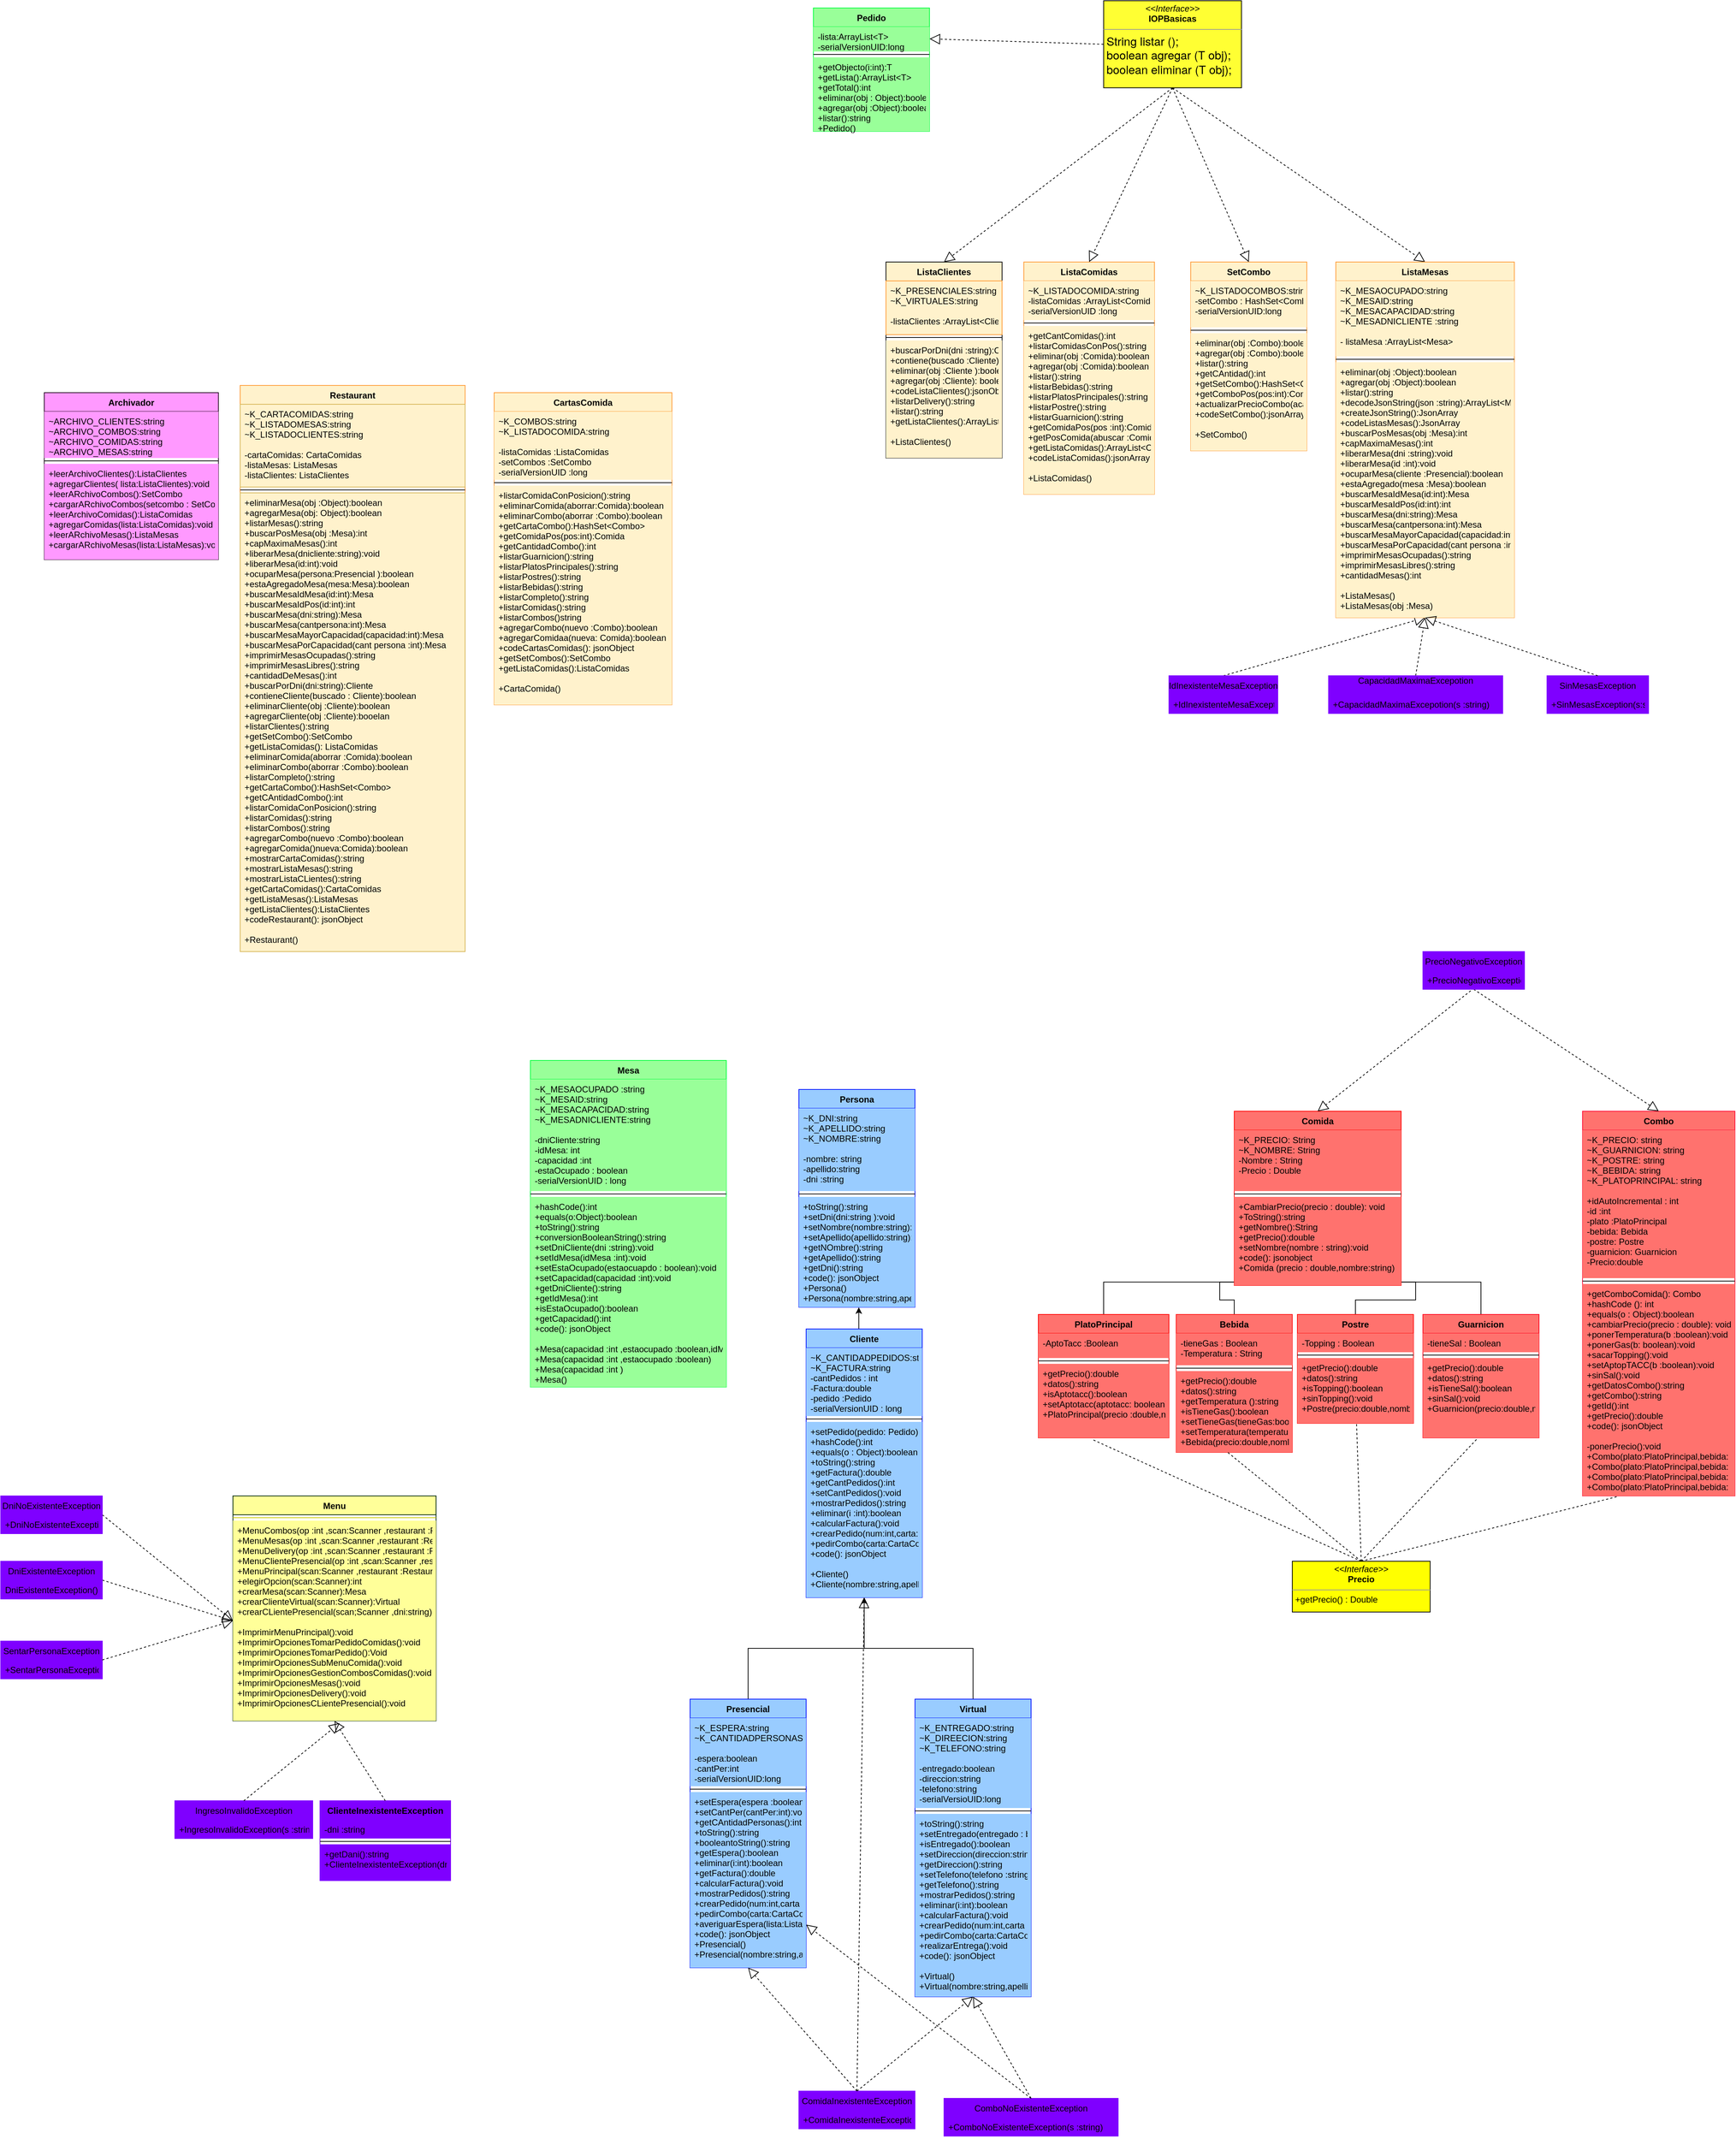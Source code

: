 <mxfile version="13.1.12" type="device"><diagram id="C5RBs43oDa-KdzZeNtuy" name="Page-1"><mxGraphModel dx="6774" dy="4948" grid="1" gridSize="10" guides="1" tooltips="1" connect="1" arrows="1" fold="1" page="1" pageScale="1" pageWidth="827" pageHeight="1169" math="0" shadow="0"><root><mxCell id="WIyWlLk6GJQsqaUBKTNV-0"/><mxCell id="WIyWlLk6GJQsqaUBKTNV-1" parent="WIyWlLk6GJQsqaUBKTNV-0"/><mxCell id="NUuS5B6pFWFjCQVJok0q-8" style="edgeStyle=orthogonalEdgeStyle;rounded=0;orthogonalLoop=1;jettySize=auto;html=1;exitX=0.5;exitY=0;exitDx=0;exitDy=0;entryX=0.516;entryY=1.001;entryDx=0;entryDy=0;entryPerimeter=0;" parent="WIyWlLk6GJQsqaUBKTNV-1" source="Fydiiho9mpyTkv4B69VQ-9" target="Fydiiho9mpyTkv4B69VQ-8" edge="1"><mxGeometry relative="1" as="geometry"><mxPoint x="195" y="134" as="sourcePoint"/><mxPoint x="235" y="-20" as="targetPoint"/></mxGeometry></mxCell><mxCell id="NUuS5B6pFWFjCQVJok0q-10" style="edgeStyle=orthogonalEdgeStyle;rounded=0;orthogonalLoop=1;jettySize=auto;html=1;exitX=0.5;exitY=0;exitDx=0;exitDy=0;entryX=0.5;entryY=1;entryDx=0;entryDy=0;entryPerimeter=0;" parent="WIyWlLk6GJQsqaUBKTNV-1" source="Fydiiho9mpyTkv4B69VQ-13" target="Fydiiho9mpyTkv4B69VQ-12" edge="1"><mxGeometry relative="1" as="geometry"><mxPoint x="195" y="270.0" as="targetPoint"/></mxGeometry></mxCell><mxCell id="NUuS5B6pFWFjCQVJok0q-12" style="edgeStyle=orthogonalEdgeStyle;rounded=0;orthogonalLoop=1;jettySize=auto;html=1;exitX=0.5;exitY=0;exitDx=0;exitDy=0;entryX=0.5;entryY=1;entryDx=0;entryDy=0;entryPerimeter=0;" parent="WIyWlLk6GJQsqaUBKTNV-1" source="Fydiiho9mpyTkv4B69VQ-17" target="Fydiiho9mpyTkv4B69VQ-12" edge="1"><mxGeometry relative="1" as="geometry"><mxPoint x="220" y="240" as="targetPoint"/></mxGeometry></mxCell><mxCell id="FeXKn1-D8NA7Z7ZkiGLE-24" style="edgeStyle=orthogonalEdgeStyle;rounded=0;orthogonalLoop=1;jettySize=auto;html=1;exitX=0.5;exitY=0;exitDx=0;exitDy=0;entryX=0.494;entryY=0.962;entryDx=0;entryDy=0;entryPerimeter=0;" parent="WIyWlLk6GJQsqaUBKTNV-1" source="FeXKn1-D8NA7Z7ZkiGLE-4" target="FeXKn1-D8NA7Z7ZkiGLE-3" edge="1"><mxGeometry relative="1" as="geometry"/></mxCell><mxCell id="FeXKn1-D8NA7Z7ZkiGLE-30" style="edgeStyle=orthogonalEdgeStyle;rounded=0;orthogonalLoop=1;jettySize=auto;html=1;exitX=0.5;exitY=0;exitDx=0;exitDy=0;entryX=0.5;entryY=0.962;entryDx=0;entryDy=0;entryPerimeter=0;" parent="WIyWlLk6GJQsqaUBKTNV-1" source="FeXKn1-D8NA7Z7ZkiGLE-9" target="FeXKn1-D8NA7Z7ZkiGLE-3" edge="1"><mxGeometry relative="1" as="geometry"/></mxCell><mxCell id="FeXKn1-D8NA7Z7ZkiGLE-31" style="edgeStyle=orthogonalEdgeStyle;rounded=0;orthogonalLoop=1;jettySize=auto;html=1;exitX=0.5;exitY=0;exitDx=0;exitDy=0;entryX=0.488;entryY=0.962;entryDx=0;entryDy=0;entryPerimeter=0;" parent="WIyWlLk6GJQsqaUBKTNV-1" source="FeXKn1-D8NA7Z7ZkiGLE-13" target="FeXKn1-D8NA7Z7ZkiGLE-3" edge="1"><mxGeometry relative="1" as="geometry"/></mxCell><mxCell id="FeXKn1-D8NA7Z7ZkiGLE-32" style="edgeStyle=orthogonalEdgeStyle;rounded=0;orthogonalLoop=1;jettySize=auto;html=1;exitX=0.5;exitY=0;exitDx=0;exitDy=0;entryX=0.481;entryY=0.962;entryDx=0;entryDy=0;entryPerimeter=0;" parent="WIyWlLk6GJQsqaUBKTNV-1" source="FeXKn1-D8NA7Z7ZkiGLE-17" target="FeXKn1-D8NA7Z7ZkiGLE-3" edge="1"><mxGeometry relative="1" as="geometry"><mxPoint x="780" y="50" as="targetPoint"/></mxGeometry></mxCell><mxCell id="FeXKn1-D8NA7Z7ZkiGLE-52" value="&lt;p style=&quot;margin: 0px ; margin-top: 4px ; text-align: center&quot;&gt;&lt;i&gt;&amp;lt;&amp;lt;Interface&amp;gt;&amp;gt;&lt;/i&gt;&lt;br&gt;&lt;b&gt;Precio&lt;/b&gt;&lt;/p&gt;&lt;hr size=&quot;1&quot;&gt;&lt;p style=&quot;margin: 0px ; margin-left: 4px&quot;&gt;&lt;/p&gt;&lt;p style=&quot;margin: 0px ; margin-left: 4px&quot;&gt;+getPrecio() : Double&lt;/p&gt;" style="verticalAlign=top;align=left;overflow=fill;fontSize=12;fontFamily=Helvetica;html=1;fillColor=#FFFF00;" parent="WIyWlLk6GJQsqaUBKTNV-1" vertex="1"><mxGeometry x="820" y="180" width="190" height="70" as="geometry"/></mxCell><mxCell id="FeXKn1-D8NA7Z7ZkiGLE-0" value="Comida" style="swimlane;fontStyle=1;align=center;verticalAlign=top;childLayout=stackLayout;horizontal=1;startSize=26;horizontalStack=0;resizeParent=1;resizeParentMax=0;resizeLast=0;collapsible=1;marginBottom=0;strokeColor=#FF0303;fillColor=#FF726E;" parent="WIyWlLk6GJQsqaUBKTNV-1" vertex="1"><mxGeometry x="740" y="-440" width="230" height="240" as="geometry"/></mxCell><mxCell id="FeXKn1-D8NA7Z7ZkiGLE-1" value="~K_PRECIO: String&#10;~K_NOMBRE: String&#10;-Nombre : String&#10;-Precio : Double&#10;" style="text;strokeColor=none;fillColor=#FF726E;align=left;verticalAlign=top;spacingLeft=4;spacingRight=4;overflow=hidden;rotatable=0;points=[[0,0.5],[1,0.5]];portConstraint=eastwest;" parent="FeXKn1-D8NA7Z7ZkiGLE-0" vertex="1"><mxGeometry y="26" width="230" height="84" as="geometry"/></mxCell><mxCell id="FeXKn1-D8NA7Z7ZkiGLE-2" value="" style="line;strokeWidth=1;fillColor=none;align=left;verticalAlign=middle;spacingTop=-1;spacingLeft=3;spacingRight=3;rotatable=0;labelPosition=right;points=[];portConstraint=eastwest;" parent="FeXKn1-D8NA7Z7ZkiGLE-0" vertex="1"><mxGeometry y="110" width="230" height="8" as="geometry"/></mxCell><mxCell id="FeXKn1-D8NA7Z7ZkiGLE-3" value="+CambiarPrecio(precio : double): void&#10;+ToString():string&#10;+getNombre():String&#10;+getPrecio():double&#10;+setNombre(nombre : string):void&#10;+code(): jsonobject&#10;+Comida (precio : double,nombre:string)" style="text;strokeColor=none;fillColor=#FF726E;align=left;verticalAlign=top;spacingLeft=4;spacingRight=4;overflow=hidden;rotatable=0;points=[[0,0.5],[1,0.5]];portConstraint=eastwest;" parent="FeXKn1-D8NA7Z7ZkiGLE-0" vertex="1"><mxGeometry y="118" width="230" height="122" as="geometry"/></mxCell><mxCell id="FeXKn1-D8NA7Z7ZkiGLE-17" value="PlatoPrincipal" style="swimlane;fontStyle=1;align=center;verticalAlign=top;childLayout=stackLayout;horizontal=1;startSize=26;horizontalStack=0;resizeParent=1;resizeParentMax=0;resizeLast=0;collapsible=1;marginBottom=0;strokeColor=#FF0000;fillColor=#FF726E;" parent="WIyWlLk6GJQsqaUBKTNV-1" vertex="1"><mxGeometry x="470" y="-160" width="180" height="170" as="geometry"/></mxCell><mxCell id="FeXKn1-D8NA7Z7ZkiGLE-18" value="-AptoTacc :Boolean" style="text;strokeColor=none;fillColor=#FF726E;align=left;verticalAlign=top;spacingLeft=4;spacingRight=4;overflow=hidden;rotatable=0;points=[[0,0.5],[1,0.5]];portConstraint=eastwest;" parent="FeXKn1-D8NA7Z7ZkiGLE-17" vertex="1"><mxGeometry y="26" width="180" height="34" as="geometry"/></mxCell><mxCell id="FeXKn1-D8NA7Z7ZkiGLE-19" value="" style="line;strokeWidth=1;fillColor=none;align=left;verticalAlign=middle;spacingTop=-1;spacingLeft=3;spacingRight=3;rotatable=0;labelPosition=right;points=[];portConstraint=eastwest;" parent="FeXKn1-D8NA7Z7ZkiGLE-17" vertex="1"><mxGeometry y="60" width="180" height="8" as="geometry"/></mxCell><mxCell id="FeXKn1-D8NA7Z7ZkiGLE-20" value="+getPrecio():double&#10;+datos():string&#10;+isAptotacc():boolean&#10;+setAptotacc(aptotacc: boolean):void&#10;+PlatoPrincipal(precio :double,nombre:string,Aptotacc : boolean)" style="text;strokeColor=none;fillColor=#FF726E;align=left;verticalAlign=top;spacingLeft=4;spacingRight=4;overflow=hidden;rotatable=0;points=[[0,0.5],[1,0.5]];portConstraint=eastwest;" parent="FeXKn1-D8NA7Z7ZkiGLE-17" vertex="1"><mxGeometry y="68" width="180" height="102" as="geometry"/></mxCell><mxCell id="FeXKn1-D8NA7Z7ZkiGLE-4" value="Bebida" style="swimlane;fontStyle=1;align=center;verticalAlign=top;childLayout=stackLayout;horizontal=1;startSize=26;horizontalStack=0;resizeParent=1;resizeParentMax=0;resizeLast=0;collapsible=1;marginBottom=0;strokeColor=#FF1414;fillColor=#FF726E;" parent="WIyWlLk6GJQsqaUBKTNV-1" vertex="1"><mxGeometry x="660" y="-160" width="160" height="190" as="geometry"/></mxCell><mxCell id="FeXKn1-D8NA7Z7ZkiGLE-5" value="-tieneGas : Boolean&#10;-Temperatura : String" style="text;strokeColor=none;fillColor=#FF726E;align=left;verticalAlign=top;spacingLeft=4;spacingRight=4;overflow=hidden;rotatable=0;points=[[0,0.5],[1,0.5]];portConstraint=eastwest;" parent="FeXKn1-D8NA7Z7ZkiGLE-4" vertex="1"><mxGeometry y="26" width="160" height="44" as="geometry"/></mxCell><mxCell id="FeXKn1-D8NA7Z7ZkiGLE-6" value="" style="line;strokeWidth=1;fillColor=none;align=left;verticalAlign=middle;spacingTop=-1;spacingLeft=3;spacingRight=3;rotatable=0;labelPosition=right;points=[];portConstraint=eastwest;" parent="FeXKn1-D8NA7Z7ZkiGLE-4" vertex="1"><mxGeometry y="70" width="160" height="8" as="geometry"/></mxCell><mxCell id="FeXKn1-D8NA7Z7ZkiGLE-7" value="+getPrecio():double&#10;+datos():string&#10;+getTemperatura ():string&#10;+isTieneGas():boolean&#10;+setTieneGas(tieneGas:boolean):void&#10;+setTemperatura(temperatura : string):void&#10;+Bebida(precio:double,nombre:string,tieneGas:boolean,temperatura:string)" style="text;strokeColor=none;fillColor=#FF726E;align=left;verticalAlign=top;spacingLeft=4;spacingRight=4;overflow=hidden;rotatable=0;points=[[0,0.5],[1,0.5]];portConstraint=eastwest;" parent="FeXKn1-D8NA7Z7ZkiGLE-4" vertex="1"><mxGeometry y="78" width="160" height="112" as="geometry"/></mxCell><mxCell id="FeXKn1-D8NA7Z7ZkiGLE-9" value="Postre" style="swimlane;fontStyle=1;align=center;verticalAlign=top;childLayout=stackLayout;horizontal=1;startSize=26;horizontalStack=0;resizeParent=1;resizeParentMax=0;resizeLast=0;collapsible=1;marginBottom=0;strokeColor=#FF0A0A;fillColor=#FF726E;" parent="WIyWlLk6GJQsqaUBKTNV-1" vertex="1"><mxGeometry x="827" y="-160" width="160" height="150" as="geometry"/></mxCell><mxCell id="FeXKn1-D8NA7Z7ZkiGLE-10" value="-Topping : Boolean" style="text;strokeColor=none;fillColor=#FF726E;align=left;verticalAlign=top;spacingLeft=4;spacingRight=4;overflow=hidden;rotatable=0;points=[[0,0.5],[1,0.5]];portConstraint=eastwest;" parent="FeXKn1-D8NA7Z7ZkiGLE-9" vertex="1"><mxGeometry y="26" width="160" height="26" as="geometry"/></mxCell><mxCell id="FeXKn1-D8NA7Z7ZkiGLE-11" value="" style="line;strokeWidth=1;fillColor=none;align=left;verticalAlign=middle;spacingTop=-1;spacingLeft=3;spacingRight=3;rotatable=0;labelPosition=right;points=[];portConstraint=eastwest;" parent="FeXKn1-D8NA7Z7ZkiGLE-9" vertex="1"><mxGeometry y="52" width="160" height="8" as="geometry"/></mxCell><mxCell id="FeXKn1-D8NA7Z7ZkiGLE-12" value="+getPrecio():double&#10;+datos():string&#10;+isTopping():boolean&#10;+sinTopping():void&#10;+Postre(precio:double,nombre:string,topping:boolean)" style="text;strokeColor=none;fillColor=#FF726E;align=left;verticalAlign=top;spacingLeft=4;spacingRight=4;overflow=hidden;rotatable=0;points=[[0,0.5],[1,0.5]];portConstraint=eastwest;" parent="FeXKn1-D8NA7Z7ZkiGLE-9" vertex="1"><mxGeometry y="60" width="160" height="90" as="geometry"/></mxCell><mxCell id="FeXKn1-D8NA7Z7ZkiGLE-13" value="Guarnicion" style="swimlane;fontStyle=1;align=center;verticalAlign=top;childLayout=stackLayout;horizontal=1;startSize=26;horizontalStack=0;resizeParent=1;resizeParentMax=0;resizeLast=0;collapsible=1;marginBottom=0;strokeColor=#FF031C;fillColor=#FF726E;" parent="WIyWlLk6GJQsqaUBKTNV-1" vertex="1"><mxGeometry x="1000" y="-160" width="160" height="170" as="geometry"/></mxCell><mxCell id="FeXKn1-D8NA7Z7ZkiGLE-14" value="-tieneSal : Boolean" style="text;strokeColor=none;fillColor=#FF726E;align=left;verticalAlign=top;spacingLeft=4;spacingRight=4;overflow=hidden;rotatable=0;points=[[0,0.5],[1,0.5]];portConstraint=eastwest;" parent="FeXKn1-D8NA7Z7ZkiGLE-13" vertex="1"><mxGeometry y="26" width="160" height="26" as="geometry"/></mxCell><mxCell id="FeXKn1-D8NA7Z7ZkiGLE-15" value="" style="line;strokeWidth=1;fillColor=#FF726E;align=left;verticalAlign=middle;spacingTop=-1;spacingLeft=3;spacingRight=3;rotatable=0;labelPosition=right;points=[];portConstraint=eastwest;" parent="FeXKn1-D8NA7Z7ZkiGLE-13" vertex="1"><mxGeometry y="52" width="160" height="8" as="geometry"/></mxCell><mxCell id="FeXKn1-D8NA7Z7ZkiGLE-16" value="+getPrecio():double&#10;+datos():string&#10;+isTieneSal():boolean&#10;+sinSal():void&#10;+Guarnicion(precio:double,nombre:string,tieneSAl:boolean)" style="text;strokeColor=none;fillColor=#FF726E;align=left;verticalAlign=top;spacingLeft=4;spacingRight=4;overflow=hidden;rotatable=0;points=[[0,0.5],[1,0.5]];portConstraint=eastwest;" parent="FeXKn1-D8NA7Z7ZkiGLE-13" vertex="1"><mxGeometry y="60" width="160" height="110" as="geometry"/></mxCell><mxCell id="NUuS5B6pFWFjCQVJok0q-28" value="Combo" style="swimlane;fontStyle=1;align=center;verticalAlign=top;childLayout=stackLayout;horizontal=1;startSize=26;horizontalStack=0;resizeParent=1;resizeParentMax=0;resizeLast=0;collapsible=1;marginBottom=0;strokeColor=#FF0D35;fillColor=#FF726E;" parent="WIyWlLk6GJQsqaUBKTNV-1" vertex="1"><mxGeometry x="1220" y="-440" width="210" height="530" as="geometry"/></mxCell><mxCell id="NUuS5B6pFWFjCQVJok0q-29" value="~K_PRECIO: string&#10;~K_GUARNICION: string&#10;~K_POSTRE: string&#10;~K_BEBIDA: string&#10;~K_PLATOPRINCIPAL: string&#10;&#10;+idAutoIncremental : int&#10;-id :int&#10;-plato :PlatoPrincipal&#10;-bebida: Bebida&#10;-postre: Postre&#10;-guarnicion: Guarnicion&#10;-Precio:double" style="text;strokeColor=none;fillColor=#FF726E;align=left;verticalAlign=top;spacingLeft=4;spacingRight=4;overflow=hidden;rotatable=0;points=[[0,0.5],[1,0.5]];portConstraint=eastwest;" parent="NUuS5B6pFWFjCQVJok0q-28" vertex="1"><mxGeometry y="26" width="210" height="204" as="geometry"/></mxCell><mxCell id="NUuS5B6pFWFjCQVJok0q-30" value="" style="line;strokeWidth=1;fillColor=none;align=left;verticalAlign=middle;spacingTop=-1;spacingLeft=3;spacingRight=3;rotatable=0;labelPosition=right;points=[];portConstraint=eastwest;" parent="NUuS5B6pFWFjCQVJok0q-28" vertex="1"><mxGeometry y="230" width="210" height="8" as="geometry"/></mxCell><mxCell id="NUuS5B6pFWFjCQVJok0q-31" value="+getComboComida(): Combo&#10;+hashCode (): int&#10;+equals(o : Object):boolean&#10;+cambiarPrecio(precio : double): void&#10;+ponerTemperatura(b :boolean):void&#10;+ponerGas(b: boolean):void&#10;+sacarTopping():void &#10;+setAptopTACC(b :boolean):void&#10;+sinSal():void&#10;+getDatosCombo():string&#10;+getCombo():string&#10;+getId():int&#10;+getPrecio():double&#10;+code(): jsonObject&#10;&#10;-ponerPrecio():void&#10;+Combo(plato:PlatoPrincipal,bebida: Bebida,postre :Postre,guarnicion : Guarnicion)&#10;+Combo(plato:PlatoPrincipal,bebida: Bebida)&#10;+Combo(plato:PlatoPrincipal,bebida: Bebida,postre: Postre)&#10;+Combo(plato:PlatoPrincipal,bebida: Bebida,guarnicion :Guarnicion)&#10;&#10;" style="text;strokeColor=none;fillColor=#FF726E;align=left;verticalAlign=top;spacingLeft=4;spacingRight=4;overflow=hidden;rotatable=0;points=[[0,0.5],[1,0.5]];portConstraint=eastwest;" parent="NUuS5B6pFWFjCQVJok0q-28" vertex="1"><mxGeometry y="238" width="210" height="292" as="geometry"/></mxCell><mxCell id="Fydiiho9mpyTkv4B69VQ-0" value="" style="endArrow=none;dashed=1;html=1;exitX=0.5;exitY=0;exitDx=0;exitDy=0;entryX=0.469;entryY=1.009;entryDx=0;entryDy=0;entryPerimeter=0;" edge="1" parent="WIyWlLk6GJQsqaUBKTNV-1" source="FeXKn1-D8NA7Z7ZkiGLE-52" target="FeXKn1-D8NA7Z7ZkiGLE-16"><mxGeometry width="50" height="50" relative="1" as="geometry"><mxPoint x="890" y="110" as="sourcePoint"/><mxPoint x="940" y="60" as="targetPoint"/></mxGeometry></mxCell><mxCell id="Fydiiho9mpyTkv4B69VQ-1" value="" style="endArrow=none;dashed=1;html=1;exitX=0.5;exitY=0;exitDx=0;exitDy=0;" edge="1" parent="WIyWlLk6GJQsqaUBKTNV-1" source="FeXKn1-D8NA7Z7ZkiGLE-52" target="FeXKn1-D8NA7Z7ZkiGLE-12"><mxGeometry width="50" height="50" relative="1" as="geometry"><mxPoint x="890" y="110" as="sourcePoint"/><mxPoint x="940" y="60" as="targetPoint"/></mxGeometry></mxCell><mxCell id="Fydiiho9mpyTkv4B69VQ-2" value="" style="endArrow=none;dashed=1;html=1;exitX=0.5;exitY=0;exitDx=0;exitDy=0;entryX=0.422;entryY=1.029;entryDx=0;entryDy=0;entryPerimeter=0;" edge="1" parent="WIyWlLk6GJQsqaUBKTNV-1" source="FeXKn1-D8NA7Z7ZkiGLE-52" target="FeXKn1-D8NA7Z7ZkiGLE-20"><mxGeometry width="50" height="50" relative="1" as="geometry"><mxPoint x="890" y="110" as="sourcePoint"/><mxPoint x="940" y="60" as="targetPoint"/></mxGeometry></mxCell><mxCell id="Fydiiho9mpyTkv4B69VQ-3" value="" style="endArrow=none;dashed=1;html=1;entryX=0.444;entryY=1;entryDx=0;entryDy=0;entryPerimeter=0;exitX=0.5;exitY=0;exitDx=0;exitDy=0;" edge="1" parent="WIyWlLk6GJQsqaUBKTNV-1" source="FeXKn1-D8NA7Z7ZkiGLE-52" target="FeXKn1-D8NA7Z7ZkiGLE-7"><mxGeometry width="50" height="50" relative="1" as="geometry"><mxPoint x="885" y="221" as="sourcePoint"/><mxPoint x="940" y="60" as="targetPoint"/></mxGeometry></mxCell><mxCell id="Fydiiho9mpyTkv4B69VQ-4" value="" style="endArrow=none;dashed=1;html=1;exitX=0.5;exitY=0;exitDx=0;exitDy=0;entryX=0.229;entryY=1.003;entryDx=0;entryDy=0;entryPerimeter=0;" edge="1" parent="WIyWlLk6GJQsqaUBKTNV-1" source="FeXKn1-D8NA7Z7ZkiGLE-52" target="NUuS5B6pFWFjCQVJok0q-31"><mxGeometry width="50" height="50" relative="1" as="geometry"><mxPoint x="890" y="110" as="sourcePoint"/><mxPoint x="940" y="60" as="targetPoint"/></mxGeometry></mxCell><mxCell id="Fydiiho9mpyTkv4B69VQ-5" value="Persona" style="swimlane;fontStyle=1;align=center;verticalAlign=top;childLayout=stackLayout;horizontal=1;startSize=26;horizontalStack=0;resizeParent=1;resizeParentMax=0;resizeLast=0;collapsible=1;marginBottom=0;strokeColor=#0011FF;fillColor=#99CCFF;" vertex="1" parent="WIyWlLk6GJQsqaUBKTNV-1"><mxGeometry x="140" y="-470" width="160" height="300" as="geometry"/></mxCell><mxCell id="Fydiiho9mpyTkv4B69VQ-6" value="~K_DNI:string&#10;~K_APELLIDO:string&#10;~K_NOMBRE:string&#10;&#10;-nombre: string&#10;-apellido:string&#10;-dni :string" style="text;strokeColor=none;fillColor=#99CCFF;align=left;verticalAlign=top;spacingLeft=4;spacingRight=4;overflow=hidden;rotatable=0;points=[[0,0.5],[1,0.5]];portConstraint=eastwest;" vertex="1" parent="Fydiiho9mpyTkv4B69VQ-5"><mxGeometry y="26" width="160" height="114" as="geometry"/></mxCell><mxCell id="Fydiiho9mpyTkv4B69VQ-7" value="" style="line;strokeWidth=1;fillColor=none;align=left;verticalAlign=middle;spacingTop=-1;spacingLeft=3;spacingRight=3;rotatable=0;labelPosition=right;points=[];portConstraint=eastwest;" vertex="1" parent="Fydiiho9mpyTkv4B69VQ-5"><mxGeometry y="140" width="160" height="8" as="geometry"/></mxCell><mxCell id="Fydiiho9mpyTkv4B69VQ-8" value="+toString():string&#10;+setDni(dni:string ):void&#10;+setNombre(nombre:string):void&#10;+setApellido(apellido:string):void&#10;+getNOmbre():string&#10;+getApellido():string&#10;+getDni():string&#10;+code(): jsonObject&#10;+Persona()&#10;+Persona(nombre:string,apellido:string,dni:string)&#10;" style="text;strokeColor=none;fillColor=#99CCFF;align=left;verticalAlign=top;spacingLeft=4;spacingRight=4;overflow=hidden;rotatable=0;points=[[0,0.5],[1,0.5]];portConstraint=eastwest;" vertex="1" parent="Fydiiho9mpyTkv4B69VQ-5"><mxGeometry y="148" width="160" height="152" as="geometry"/></mxCell><mxCell id="Fydiiho9mpyTkv4B69VQ-9" value="Cliente" style="swimlane;fontStyle=1;align=center;verticalAlign=top;childLayout=stackLayout;horizontal=1;startSize=26;horizontalStack=0;resizeParent=1;resizeParentMax=0;resizeLast=0;collapsible=1;marginBottom=0;strokeColor=#0011FF;fillColor=#99CCFF;" vertex="1" parent="WIyWlLk6GJQsqaUBKTNV-1"><mxGeometry x="150" y="-140" width="160" height="370" as="geometry"/></mxCell><mxCell id="Fydiiho9mpyTkv4B69VQ-10" value="~K_CANTIDADPEDIDOS:string&#10;~K_FACTURA:string&#10;-cantPedidos : int&#10;-Factura:double&#10;-pedido :Pedido&#10;-serialVersionUID : long" style="text;strokeColor=none;fillColor=#99CCFF;align=left;verticalAlign=top;spacingLeft=4;spacingRight=4;overflow=hidden;rotatable=0;points=[[0,0.5],[1,0.5]];portConstraint=eastwest;" vertex="1" parent="Fydiiho9mpyTkv4B69VQ-9"><mxGeometry y="26" width="160" height="94" as="geometry"/></mxCell><mxCell id="Fydiiho9mpyTkv4B69VQ-11" value="" style="line;strokeWidth=1;fillColor=none;align=left;verticalAlign=middle;spacingTop=-1;spacingLeft=3;spacingRight=3;rotatable=0;labelPosition=right;points=[];portConstraint=eastwest;" vertex="1" parent="Fydiiho9mpyTkv4B69VQ-9"><mxGeometry y="120" width="160" height="8" as="geometry"/></mxCell><mxCell id="Fydiiho9mpyTkv4B69VQ-12" value="+setPedido(pedido: Pedido):void&#10;+hashCode():int&#10;+equals(o : Object):boolean&#10;+toString():string&#10;+getFactura():double&#10;+getCantPedidos():int&#10;+setCantPedidos():void&#10;+mostrarPedidos():string&#10;+eliminar(i :int):boolean&#10;+calcularFactura():void&#10;+crearPedido(num:int,carta:CartaComidas):void&#10;+pedirCombo(carta:CartaComidas,num : int):void&#10;+code(): jsonObject&#10;&#10;+Cliente()&#10;+Cliente(nombre:string,apellido:string,dni:string)" style="text;strokeColor=none;fillColor=#99CCFF;align=left;verticalAlign=top;spacingLeft=4;spacingRight=4;overflow=hidden;rotatable=0;points=[[0,0.5],[1,0.5]];portConstraint=eastwest;" vertex="1" parent="Fydiiho9mpyTkv4B69VQ-9"><mxGeometry y="128" width="160" height="242" as="geometry"/></mxCell><mxCell id="Fydiiho9mpyTkv4B69VQ-17" value="Virtual" style="swimlane;fontStyle=1;align=center;verticalAlign=top;childLayout=stackLayout;horizontal=1;startSize=26;horizontalStack=0;resizeParent=1;resizeParentMax=0;resizeLast=0;collapsible=1;marginBottom=0;strokeColor=#0011FF;fillColor=#99CCFF;" vertex="1" parent="WIyWlLk6GJQsqaUBKTNV-1"><mxGeometry x="300" y="370" width="160" height="410" as="geometry"/></mxCell><mxCell id="Fydiiho9mpyTkv4B69VQ-18" value="~K_ENTREGADO:string&#10;~K_DIREECION:string&#10;~K_TELEFONO:string&#10;&#10;-entregado:boolean&#10;-direccion:string&#10;-telefono:string&#10;-serialVersioUID:long" style="text;strokeColor=none;fillColor=#99CCFF;align=left;verticalAlign=top;spacingLeft=4;spacingRight=4;overflow=hidden;rotatable=0;points=[[0,0.5],[1,0.5]];portConstraint=eastwest;" vertex="1" parent="Fydiiho9mpyTkv4B69VQ-17"><mxGeometry y="26" width="160" height="124" as="geometry"/></mxCell><mxCell id="Fydiiho9mpyTkv4B69VQ-19" value="" style="line;strokeWidth=1;fillColor=none;align=left;verticalAlign=middle;spacingTop=-1;spacingLeft=3;spacingRight=3;rotatable=0;labelPosition=right;points=[];portConstraint=eastwest;" vertex="1" parent="Fydiiho9mpyTkv4B69VQ-17"><mxGeometry y="150" width="160" height="8" as="geometry"/></mxCell><mxCell id="Fydiiho9mpyTkv4B69VQ-20" value="+toString():string&#10;+setEntregado(entregado : boolean):void&#10;+isEntregado():boolean&#10;+setDireccion(direccion:string):void&#10;+getDireccion():string&#10;+setTelefono(telefono :string):void&#10;+getTelefono():string&#10;+mostrarPedidos():string&#10;+eliminar(i:int):boolean&#10;+calcularFactura():void&#10;+crearPedido(num:int,carta :CartaComidas):void&#10;+pedirCombo(carta:CartaComidas,num :int):void&#10;+realizarEntrega():void&#10;+code(): jsonObject&#10;&#10;+Virtual()&#10;+Virtual(nombre:string,apellido:string,dni:string,telefono:string,direccion:string)&#10;" style="text;strokeColor=none;fillColor=#99CCFF;align=left;verticalAlign=top;spacingLeft=4;spacingRight=4;overflow=hidden;rotatable=0;points=[[0,0.5],[1,0.5]];portConstraint=eastwest;" vertex="1" parent="Fydiiho9mpyTkv4B69VQ-17"><mxGeometry y="158" width="160" height="252" as="geometry"/></mxCell><mxCell id="Fydiiho9mpyTkv4B69VQ-49" value="ListaComidas" style="swimlane;fontStyle=1;align=center;verticalAlign=top;childLayout=stackLayout;horizontal=1;startSize=26;horizontalStack=0;resizeParent=1;resizeParentMax=0;resizeLast=0;collapsible=1;marginBottom=0;strokeColor=#FF9933;fillColor=#FFF2CC;" vertex="1" parent="WIyWlLk6GJQsqaUBKTNV-1"><mxGeometry x="450" y="-1610" width="180" height="320" as="geometry"/></mxCell><mxCell id="Fydiiho9mpyTkv4B69VQ-50" value="~K_LISTADOCOMIDA:string&#10;-listaComidas :ArrayList&lt;Comida&gt;&#10;-serialVersionUID :long" style="text;strokeColor=none;fillColor=#FFF2CC;align=left;verticalAlign=top;spacingLeft=4;spacingRight=4;overflow=hidden;rotatable=0;points=[[0,0.5],[1,0.5]];portConstraint=eastwest;" vertex="1" parent="Fydiiho9mpyTkv4B69VQ-49"><mxGeometry y="26" width="180" height="54" as="geometry"/></mxCell><mxCell id="Fydiiho9mpyTkv4B69VQ-51" value="" style="line;strokeWidth=1;fillColor=none;align=left;verticalAlign=middle;spacingTop=-1;spacingLeft=3;spacingRight=3;rotatable=0;labelPosition=right;points=[];portConstraint=eastwest;" vertex="1" parent="Fydiiho9mpyTkv4B69VQ-49"><mxGeometry y="80" width="180" height="8" as="geometry"/></mxCell><mxCell id="Fydiiho9mpyTkv4B69VQ-52" value="+getCantComidas():int&#10;+listarComidasConPos():string&#10;+eliminar(obj :Comida):boolean&#10;+agregar(obj :Comida):boolean&#10;+listar():string&#10;+listarBebidas():string&#10;+listarPlatosPrincipales():string&#10;+listarPostre():string&#10;+listarGuarnicion():string&#10;+getComidaPos(pos :int):Comida&#10;+getPosComida(abuscar :Comida):int&#10;+getListaComidas():ArrayList&lt;Comida&gt;&#10;+codeListaComidas():jsonArray&#10;&#10;+ListaComidas()&#10;" style="text;strokeColor=none;fillColor=#FFF2CC;align=left;verticalAlign=top;spacingLeft=4;spacingRight=4;overflow=hidden;rotatable=0;points=[[0,0.5],[1,0.5]];portConstraint=eastwest;" vertex="1" parent="Fydiiho9mpyTkv4B69VQ-49"><mxGeometry y="88" width="180" height="232" as="geometry"/></mxCell><mxCell id="Fydiiho9mpyTkv4B69VQ-34" value="SetCombo" style="swimlane;fontStyle=1;align=center;verticalAlign=top;childLayout=stackLayout;horizontal=1;startSize=26;horizontalStack=0;resizeParent=1;resizeParentMax=0;resizeLast=0;collapsible=1;marginBottom=0;strokeColor=#FF9933;fillColor=#FFF2CC;" vertex="1" parent="WIyWlLk6GJQsqaUBKTNV-1"><mxGeometry x="680" y="-1610" width="160" height="260" as="geometry"/></mxCell><mxCell id="Fydiiho9mpyTkv4B69VQ-35" value="~K_LISTADOCOMBOS:string&#10;-setCombo : HashSet&lt;Combo&gt;&#10;-serialVersionUID:long" style="text;strokeColor=none;fillColor=#FFF2CC;align=left;verticalAlign=top;spacingLeft=4;spacingRight=4;overflow=hidden;rotatable=0;points=[[0,0.5],[1,0.5]];portConstraint=eastwest;" vertex="1" parent="Fydiiho9mpyTkv4B69VQ-34"><mxGeometry y="26" width="160" height="64" as="geometry"/></mxCell><mxCell id="Fydiiho9mpyTkv4B69VQ-36" value="" style="line;strokeWidth=1;fillColor=none;align=left;verticalAlign=middle;spacingTop=-1;spacingLeft=3;spacingRight=3;rotatable=0;labelPosition=right;points=[];portConstraint=eastwest;" vertex="1" parent="Fydiiho9mpyTkv4B69VQ-34"><mxGeometry y="90" width="160" height="8" as="geometry"/></mxCell><mxCell id="Fydiiho9mpyTkv4B69VQ-37" value="+eliminar(obj :Combo):boolean&#10;+agregar(obj :Combo):boolean&#10;+listar():string&#10;+getCAntidad():int&#10;+getSetCombo():HashSet&lt;Combo&gt;&#10;+getComboPos(pos:int):Combo&#10;+actualizarPrecioCombo(acambiar:Combo ,nuevoprecio :double):boolean&#10;+codeSetCombo():jsonArray&#10;&#10;+SetCombo()" style="text;strokeColor=none;fillColor=#FFF2CC;align=left;verticalAlign=top;spacingLeft=4;spacingRight=4;overflow=hidden;rotatable=0;points=[[0,0.5],[1,0.5]];portConstraint=eastwest;" vertex="1" parent="Fydiiho9mpyTkv4B69VQ-34"><mxGeometry y="98" width="160" height="162" as="geometry"/></mxCell><mxCell id="Fydiiho9mpyTkv4B69VQ-55" value="" style="endArrow=block;dashed=1;endFill=0;endSize=12;html=1;exitX=0.5;exitY=1;exitDx=0;exitDy=0;entryX=0.5;entryY=0;entryDx=0;entryDy=0;" edge="1" parent="WIyWlLk6GJQsqaUBKTNV-1" source="Fydiiho9mpyTkv4B69VQ-59" target="Fydiiho9mpyTkv4B69VQ-34"><mxGeometry width="160" relative="1" as="geometry"><mxPoint x="330" y="-1740" as="sourcePoint"/><mxPoint x="490" y="-1740" as="targetPoint"/></mxGeometry></mxCell><mxCell id="Fydiiho9mpyTkv4B69VQ-56" value="" style="endArrow=block;dashed=1;endFill=0;endSize=12;html=1;exitX=0.5;exitY=1;exitDx=0;exitDy=0;entryX=0.5;entryY=0;entryDx=0;entryDy=0;" edge="1" parent="WIyWlLk6GJQsqaUBKTNV-1" source="Fydiiho9mpyTkv4B69VQ-59" target="NUuS5B6pFWFjCQVJok0q-36"><mxGeometry width="160" relative="1" as="geometry"><mxPoint x="330" y="-1740" as="sourcePoint"/><mxPoint x="490" y="-1740" as="targetPoint"/></mxGeometry></mxCell><mxCell id="Fydiiho9mpyTkv4B69VQ-57" value="" style="endArrow=block;dashed=1;endFill=0;endSize=12;html=1;exitX=0.5;exitY=1;exitDx=0;exitDy=0;entryX=0.5;entryY=0;entryDx=0;entryDy=0;" edge="1" parent="WIyWlLk6GJQsqaUBKTNV-1" source="Fydiiho9mpyTkv4B69VQ-59" target="Fydiiho9mpyTkv4B69VQ-49"><mxGeometry width="160" relative="1" as="geometry"><mxPoint x="330" y="-1740" as="sourcePoint"/><mxPoint x="490" y="-1740" as="targetPoint"/></mxGeometry></mxCell><mxCell id="Fydiiho9mpyTkv4B69VQ-58" value="" style="endArrow=block;dashed=1;endFill=0;endSize=12;html=1;exitX=0.5;exitY=1;exitDx=0;exitDy=0;entryX=0.5;entryY=0;entryDx=0;entryDy=0;" edge="1" parent="WIyWlLk6GJQsqaUBKTNV-1" source="Fydiiho9mpyTkv4B69VQ-59" target="NUuS5B6pFWFjCQVJok0q-40"><mxGeometry width="160" relative="1" as="geometry"><mxPoint x="330" y="-1740" as="sourcePoint"/><mxPoint x="490" y="-1740" as="targetPoint"/></mxGeometry></mxCell><mxCell id="NUuS5B6pFWFjCQVJok0q-40" value="ListaClientes" style="swimlane;fontStyle=1;align=center;verticalAlign=top;childLayout=stackLayout;horizontal=1;startSize=26;horizontalStack=0;resizeParent=1;resizeParentMax=0;resizeLast=0;collapsible=1;marginBottom=0;fillColor=#FFF2CC;" parent="WIyWlLk6GJQsqaUBKTNV-1" vertex="1"><mxGeometry x="260" y="-1610" width="160" height="270" as="geometry"><mxRectangle x="-550" y="274" width="110" height="26" as="alternateBounds"/></mxGeometry></mxCell><mxCell id="NUuS5B6pFWFjCQVJok0q-41" value="~K_PRESENCIALES:string&#10;~K_VIRTUALES:string&#10;&#10;-listaClientes :ArrayList&lt;Cliente&gt;&#10;" style="text;strokeColor=#FF9933;fillColor=#FFF2CC;align=left;verticalAlign=top;spacingLeft=4;spacingRight=4;overflow=hidden;rotatable=0;points=[[0,0.5],[1,0.5]];portConstraint=eastwest;" parent="NUuS5B6pFWFjCQVJok0q-40" vertex="1"><mxGeometry y="26" width="160" height="74" as="geometry"/></mxCell><mxCell id="NUuS5B6pFWFjCQVJok0q-42" value="" style="line;strokeWidth=1;fillColor=none;align=left;verticalAlign=middle;spacingTop=-1;spacingLeft=3;spacingRight=3;rotatable=0;labelPosition=right;points=[];portConstraint=eastwest;" parent="NUuS5B6pFWFjCQVJok0q-40" vertex="1"><mxGeometry y="100" width="160" height="8" as="geometry"/></mxCell><mxCell id="NUuS5B6pFWFjCQVJok0q-43" value="+buscarPorDni(dni :string):Cliente&#10;+contiene(buscado :Cliente):boolean&#10;+eliminar(obj :Cliente ):boolean&#10;+agregar(obj :Cliente): boolean&#10;+codeListaClientes():jsonObject&#10;+listarDelivery():string&#10;+listar():string&#10;+getListaClientes():ArrayList&lt;Cliente&gt;&#10;&#10;+ListaClientes()" style="text;strokeColor=none;fillColor=#FFF2CC;align=left;verticalAlign=top;spacingLeft=4;spacingRight=4;overflow=hidden;rotatable=0;points=[[0,0.5],[1,0.5]];portConstraint=eastwest;" parent="NUuS5B6pFWFjCQVJok0q-40" vertex="1"><mxGeometry y="108" width="160" height="162" as="geometry"/></mxCell><mxCell id="Fydiiho9mpyTkv4B69VQ-59" value="&lt;p style=&quot;margin: 0px ; margin-top: 4px ; text-align: center&quot;&gt;&lt;i&gt;&amp;lt;&amp;lt;Interface&amp;gt;&amp;gt;&lt;/i&gt;&lt;br&gt;&lt;b&gt;IOPBasicas&lt;/b&gt;&lt;/p&gt;&lt;hr size=&quot;1&quot;&gt;&lt;p style=&quot;margin: 0px ; margin-left: 4px&quot;&gt;&lt;/p&gt;&lt;p style=&quot;margin: 0px ; margin-left: 4px&quot;&gt;&lt;span style=&quot;background-color: rgb(255 , 255 , 51)&quot;&gt;&lt;span style=&quot;font-family: &amp;#34;whitney&amp;#34; , &amp;#34;helvetica neue&amp;#34; , &amp;#34;helvetica&amp;#34; , &amp;#34;arial&amp;#34; , sans-serif ; font-size: 16px&quot;&gt;String listar ();&lt;br&gt;    boolean agregar (T obj);&lt;br&gt;    boolean eliminar (T obj);&lt;/span&gt;&lt;br&gt;&lt;/span&gt;&lt;/p&gt;&lt;p style=&quot;margin: 0px ; margin-left: 4px&quot;&gt;&lt;span style=&quot;font-family: &amp;#34;whitney&amp;#34; , &amp;#34;helvetica neue&amp;#34; , &amp;#34;helvetica&amp;#34; , &amp;#34;arial&amp;#34; , sans-serif ; font-size: 16px ; background-color: rgb(54 , 57 , 63)&quot;&gt;&lt;br&gt;&lt;/span&gt;&lt;/p&gt;&lt;p style=&quot;margin: 0px ; margin-left: 4px&quot;&gt;&lt;br&gt;&lt;/p&gt;" style="verticalAlign=top;align=left;overflow=fill;fontSize=12;fontFamily=Helvetica;html=1;fillColor=#FFFF33;" vertex="1" parent="WIyWlLk6GJQsqaUBKTNV-1"><mxGeometry x="560" y="-1970" width="190" height="120" as="geometry"/></mxCell><mxCell id="Fydiiho9mpyTkv4B69VQ-29" value="Pedido" style="swimlane;fontStyle=1;align=center;verticalAlign=top;childLayout=stackLayout;horizontal=1;startSize=26;horizontalStack=0;resizeParent=1;resizeParentMax=0;resizeLast=0;collapsible=1;marginBottom=0;strokeColor=#05FF3F;fillColor=#99FF99;" vertex="1" parent="WIyWlLk6GJQsqaUBKTNV-1"><mxGeometry x="160" y="-1960" width="160" height="170" as="geometry"/></mxCell><mxCell id="Fydiiho9mpyTkv4B69VQ-30" value="-lista:ArrayList&lt;T&gt;&#10;-serialVersionUID:long&#10;" style="text;strokeColor=none;fillColor=#99FF99;align=left;verticalAlign=top;spacingLeft=4;spacingRight=4;overflow=hidden;rotatable=0;points=[[0,0.5],[1,0.5]];portConstraint=eastwest;" vertex="1" parent="Fydiiho9mpyTkv4B69VQ-29"><mxGeometry y="26" width="160" height="34" as="geometry"/></mxCell><mxCell id="Fydiiho9mpyTkv4B69VQ-31" value="" style="line;strokeWidth=1;fillColor=none;align=left;verticalAlign=middle;spacingTop=-1;spacingLeft=3;spacingRight=3;rotatable=0;labelPosition=right;points=[];portConstraint=eastwest;" vertex="1" parent="Fydiiho9mpyTkv4B69VQ-29"><mxGeometry y="60" width="160" height="8" as="geometry"/></mxCell><mxCell id="Fydiiho9mpyTkv4B69VQ-32" value="+getObjecto(i:int):T&#10;+getLista():ArrayList&lt;T&gt;&#10;+getTotal():int&#10;+eliminar(obj : Object):boolean&#10;+agregar(obj :Object):boolean&#10;+listar():string&#10;+Pedido()" style="text;strokeColor=none;fillColor=#99FF99;align=left;verticalAlign=top;spacingLeft=4;spacingRight=4;overflow=hidden;rotatable=0;points=[[0,0.5],[1,0.5]];portConstraint=eastwest;" vertex="1" parent="Fydiiho9mpyTkv4B69VQ-29"><mxGeometry y="68" width="160" height="102" as="geometry"/></mxCell><mxCell id="Fydiiho9mpyTkv4B69VQ-60" value="" style="endArrow=block;dashed=1;endFill=0;endSize=12;html=1;entryX=1;entryY=0.25;entryDx=0;entryDy=0;exitX=0;exitY=0.5;exitDx=0;exitDy=0;" edge="1" parent="WIyWlLk6GJQsqaUBKTNV-1" source="Fydiiho9mpyTkv4B69VQ-59" target="Fydiiho9mpyTkv4B69VQ-29"><mxGeometry width="160" relative="1" as="geometry"><mxPoint x="510" y="-1840" as="sourcePoint"/><mxPoint x="710" y="-1660" as="targetPoint"/></mxGeometry></mxCell><mxCell id="Fydiiho9mpyTkv4B69VQ-21" value="Mesa" style="swimlane;fontStyle=1;align=center;verticalAlign=top;childLayout=stackLayout;horizontal=1;startSize=26;horizontalStack=0;resizeParent=1;resizeParentMax=0;resizeLast=0;collapsible=1;marginBottom=0;strokeColor=#05FF3F;fillColor=#99FF99;" vertex="1" parent="WIyWlLk6GJQsqaUBKTNV-1"><mxGeometry x="-230" y="-510" width="270" height="450" as="geometry"/></mxCell><mxCell id="Fydiiho9mpyTkv4B69VQ-22" value="~K_MESAOCUPADO :string&#10;~K_MESAID:string&#10;~K_MESACAPACIDAD:string&#10;~K_MESADNICLIENTE:string&#10;&#10;-dniCliente:string&#10;-idMesa: int&#10;-capacidad :int&#10;-estaOcupado : boolean&#10;-serialVersionUID : long&#10;" style="text;strokeColor=none;fillColor=#99FF99;align=left;verticalAlign=top;spacingLeft=4;spacingRight=4;overflow=hidden;rotatable=0;points=[[0,0.5],[1,0.5]];portConstraint=eastwest;" vertex="1" parent="Fydiiho9mpyTkv4B69VQ-21"><mxGeometry y="26" width="270" height="154" as="geometry"/></mxCell><mxCell id="Fydiiho9mpyTkv4B69VQ-23" value="" style="line;strokeWidth=1;fillColor=none;align=left;verticalAlign=middle;spacingTop=-1;spacingLeft=3;spacingRight=3;rotatable=0;labelPosition=right;points=[];portConstraint=eastwest;" vertex="1" parent="Fydiiho9mpyTkv4B69VQ-21"><mxGeometry y="180" width="270" height="8" as="geometry"/></mxCell><mxCell id="Fydiiho9mpyTkv4B69VQ-24" value="+hashCode():int&#10;+equals(o:Object):boolean&#10;+toString():string&#10;+conversionBooleanString():string&#10;+setDniCliente(dni :string):void&#10;+setIdMesa(idMesa :int):void&#10;+setEstaOcupado(estaocuapdo : boolean):void&#10;+setCapacidad(capacidad :int):void&#10;+getDniCliente():string&#10;+getIdMesa():int&#10;+isEstaOcupado():boolean&#10;+getCapacidad():int&#10;+code(): jsonObject&#10;&#10;+Mesa(capacidad :int ,estaocupado :boolean,idMesa :int,dniCliente :string)&#10;+Mesa(capacidad :int ,estaocupado :boolean)&#10;+Mesa(capacidad :int )&#10;+Mesa()&#10;&#10;" style="text;strokeColor=none;fillColor=#99FF99;align=left;verticalAlign=top;spacingLeft=4;spacingRight=4;overflow=hidden;rotatable=0;points=[[0,0.5],[1,0.5]];portConstraint=eastwest;" vertex="1" parent="Fydiiho9mpyTkv4B69VQ-21"><mxGeometry y="188" width="270" height="262" as="geometry"/></mxCell><mxCell id="Fydiiho9mpyTkv4B69VQ-13" value="Presencial" style="swimlane;fontStyle=1;align=center;verticalAlign=top;childLayout=stackLayout;horizontal=1;startSize=26;horizontalStack=0;resizeParent=1;resizeParentMax=0;resizeLast=0;collapsible=1;marginBottom=0;strokeColor=#0011FF;fillColor=#99CCFF;" vertex="1" parent="WIyWlLk6GJQsqaUBKTNV-1"><mxGeometry x="-10" y="370" width="160" height="370" as="geometry"/></mxCell><mxCell id="Fydiiho9mpyTkv4B69VQ-14" value="~K_ESPERA:string&#10;~K_CANTIDADPERSONAS:string :&#10;&#10;-espera:boolean&#10;-cantPer:int&#10;-serialVersionUID:long" style="text;strokeColor=none;fillColor=#99CCFF;align=left;verticalAlign=top;spacingLeft=4;spacingRight=4;overflow=hidden;rotatable=0;points=[[0,0.5],[1,0.5]];portConstraint=eastwest;" vertex="1" parent="Fydiiho9mpyTkv4B69VQ-13"><mxGeometry y="26" width="160" height="94" as="geometry"/></mxCell><mxCell id="Fydiiho9mpyTkv4B69VQ-15" value="" style="line;strokeWidth=1;fillColor=none;align=left;verticalAlign=middle;spacingTop=-1;spacingLeft=3;spacingRight=3;rotatable=0;labelPosition=right;points=[];portConstraint=eastwest;" vertex="1" parent="Fydiiho9mpyTkv4B69VQ-13"><mxGeometry y="120" width="160" height="8" as="geometry"/></mxCell><mxCell id="Fydiiho9mpyTkv4B69VQ-16" value="+setEspera(espera :boolean):void&#10;+setCantPer(cantPer:int):void&#10;+getCAntidadPersonas():int&#10;+toString():string&#10;+booleantoString():string&#10;+getEspera():boolean&#10;+eliminar(i:int):boolean&#10;+getFactura():double&#10;+calcularFactura():void&#10;+mostrarPedidos():string&#10;+crearPedido(num:int,carta :CartaComidas):void&#10;+pedirCombo(carta:CartaComidas,num :int):void&#10;+averiguarEspera(lista:ListaMesas):boolean&#10;+code(): jsonObject&#10;+Presencial()&#10;+Presencial(nombre:string,apellido:string,dni:string,cantPer :int )&#10;" style="text;strokeColor=none;fillColor=#99CCFF;align=left;verticalAlign=top;spacingLeft=4;spacingRight=4;overflow=hidden;rotatable=0;points=[[0,0.5],[1,0.5]];portConstraint=eastwest;" vertex="1" parent="Fydiiho9mpyTkv4B69VQ-13"><mxGeometry y="128" width="160" height="242" as="geometry"/></mxCell><mxCell id="NUuS5B6pFWFjCQVJok0q-19" value="Restaurant" style="swimlane;fontStyle=1;align=center;verticalAlign=top;childLayout=stackLayout;horizontal=1;startSize=26;horizontalStack=0;resizeParent=1;resizeParentMax=0;resizeLast=0;collapsible=1;marginBottom=0;fillColor=#fff2cc;strokeColor=#FF9933;" parent="WIyWlLk6GJQsqaUBKTNV-1" vertex="1"><mxGeometry x="-630" y="-1440" width="310" height="780" as="geometry"><mxRectangle x="-240" y="24" width="100" height="26" as="alternateBounds"/></mxGeometry></mxCell><mxCell id="NUuS5B6pFWFjCQVJok0q-20" value="~K_CARTACOMIDAS:string&#10;~K_LISTADOMESAS:string&#10;~K_LISTADOCLIENTES:string&#10;&#10;-cartaComidas: CartaComidas&#10;-listaMesas: ListaMesas&#10;-listaClientes: ListaClientes" style="text;strokeColor=#d6b656;fillColor=#FFF2CC;align=left;verticalAlign=top;spacingLeft=4;spacingRight=4;overflow=hidden;rotatable=0;points=[[0,0.5],[1,0.5]];portConstraint=eastwest;" parent="NUuS5B6pFWFjCQVJok0q-19" vertex="1"><mxGeometry y="26" width="310" height="114" as="geometry"/></mxCell><mxCell id="NUuS5B6pFWFjCQVJok0q-21" value="" style="line;strokeWidth=1;fillColor=none;align=left;verticalAlign=middle;spacingTop=-1;spacingLeft=3;spacingRight=3;rotatable=0;labelPosition=right;points=[];portConstraint=eastwest;" parent="NUuS5B6pFWFjCQVJok0q-19" vertex="1"><mxGeometry y="140" width="310" height="8" as="geometry"/></mxCell><mxCell id="NUuS5B6pFWFjCQVJok0q-22" value="+eliminarMesa(obj :Object):boolean&#10;+agregarMesa(obj: Object):boolean&#10;+listarMesas():string&#10;+buscarPosMesa(obj :Mesa):int&#10;+capMaximaMesas():int&#10;+liberarMesa(dnicliente:string):void&#10;+liberarMesa(id:int):void&#10;+ocuparMesa(persona:Presencial ):boolean&#10;+estaAgregadoMesa(mesa:Mesa):boolean&#10;+buscarMesaIdMesa(id:int):Mesa&#10;+buscarMesaIdPos(id:int):int&#10;+buscarMesa(dni:string):Mesa&#10;+buscarMesa(cantpersona:int):Mesa&#10;+buscarMesaMayorCapacidad(capacidad:int):Mesa&#10;+buscarMesaPorCapacidad(cant persona :int):Mesa&#10;+imprimirMesasOcupadas():string&#10;+imprimirMesasLibres():string&#10;+cantidadDeMesas():int&#10;+buscarPorDni(dni:string):Cliente&#10;+contieneCliente(buscado : Cliente):boolean&#10;+eliminarCliente(obj :Cliente):boolean&#10;+agregarCliente(obj :Cliente):booelan&#10;+listarClientes():string&#10;+getSetCombo():SetCombo&#10;+getListaComidas(): ListaComidas&#10;+eliminarComida(aborrar :Comida):boolean&#10;+eliminarCombo(aborrar :Combo):boolean&#10;+listarCompleto():string&#10;+getCartaCombo():HashSet&lt;Combo&gt;&#10;+getCAntidadCombo():int&#10;+listarComidaConPosicion():string&#10;+listarComidas():string&#10;+listarCombos():string&#10;+agregarCombo(nuevo :Combo):boolean&#10;+agregarComida()nueva:Comida):boolean&#10;+mostrarCartaComidas():string&#10;+mostrarListaMesas():string&#10;+mostrarListaCLientes():string&#10;+getCartaComidas():CartaComidas&#10;+getListaMesas():ListaMesas&#10;+getListaClientes():ListaClientes&#10;+codeRestaurant(): jsonObject&#10;&#10;+Restaurant()&#10;&#10;" style="text;strokeColor=#d6b656;fillColor=#fff2cc;align=left;verticalAlign=top;spacingLeft=4;spacingRight=4;overflow=hidden;rotatable=0;points=[[0,0.5],[1,0.5]];portConstraint=eastwest;" parent="NUuS5B6pFWFjCQVJok0q-19" vertex="1"><mxGeometry y="148" width="310" height="632" as="geometry"/></mxCell><mxCell id="Fydiiho9mpyTkv4B69VQ-106" value="" style="endArrow=block;dashed=1;endFill=0;endSize=12;html=1;exitX=0.5;exitY=1;exitDx=0;exitDy=0;entryX=0.5;entryY=0;entryDx=0;entryDy=0;" edge="1" parent="WIyWlLk6GJQsqaUBKTNV-1" source="Fydiiho9mpyTkv4B69VQ-93" target="NUuS5B6pFWFjCQVJok0q-28"><mxGeometry width="160" relative="1" as="geometry"><mxPoint x="90" y="-670" as="sourcePoint"/><mxPoint x="250" y="-680" as="targetPoint"/></mxGeometry></mxCell><mxCell id="Fydiiho9mpyTkv4B69VQ-107" value="" style="endArrow=block;dashed=1;endFill=0;endSize=12;html=1;exitX=0.471;exitY=1.077;exitDx=0;exitDy=0;exitPerimeter=0;entryX=0.5;entryY=0;entryDx=0;entryDy=0;" edge="1" parent="WIyWlLk6GJQsqaUBKTNV-1" source="Fydiiho9mpyTkv4B69VQ-94" target="FeXKn1-D8NA7Z7ZkiGLE-0"><mxGeometry width="160" relative="1" as="geometry"><mxPoint x="890" y="-410" as="sourcePoint"/><mxPoint x="1050" y="-410" as="targetPoint"/></mxGeometry></mxCell><mxCell id="Fydiiho9mpyTkv4B69VQ-93" value="PrecioNegativoException" style="swimlane;fontStyle=0;childLayout=stackLayout;horizontal=1;startSize=26;fillColor=#7F00FF;horizontalStack=0;resizeParent=1;resizeParentMax=0;resizeLast=0;collapsible=1;marginBottom=0;strokeColor=#7F00FF;" vertex="1" parent="WIyWlLk6GJQsqaUBKTNV-1"><mxGeometry x="1000" y="-660" width="140" height="52" as="geometry"/></mxCell><mxCell id="Fydiiho9mpyTkv4B69VQ-94" value="+PrecioNegativoException(s:string)" style="text;strokeColor=none;fillColor=#7F00FF;align=left;verticalAlign=top;spacingLeft=4;spacingRight=4;overflow=hidden;rotatable=0;points=[[0,0.5],[1,0.5]];portConstraint=eastwest;" vertex="1" parent="Fydiiho9mpyTkv4B69VQ-93"><mxGeometry y="26" width="140" height="26" as="geometry"/></mxCell><mxCell id="Fydiiho9mpyTkv4B69VQ-108" value="" style="endArrow=block;dashed=1;endFill=0;endSize=12;html=1;exitX=0.5;exitY=0;exitDx=0;exitDy=0;entryX=0.5;entryY=1;entryDx=0;entryDy=0;" edge="1" parent="WIyWlLk6GJQsqaUBKTNV-1" source="Fydiiho9mpyTkv4B69VQ-73" target="Fydiiho9mpyTkv4B69VQ-13"><mxGeometry width="160" relative="1" as="geometry"><mxPoint x="230" y="-640" as="sourcePoint"/><mxPoint x="70" y="811.429" as="targetPoint"/></mxGeometry></mxCell><mxCell id="Fydiiho9mpyTkv4B69VQ-73" value="ComidaInexistenteException" style="swimlane;fontStyle=0;childLayout=stackLayout;horizontal=1;startSize=26;fillColor=#7F00FF;horizontalStack=0;resizeParent=1;resizeParentMax=0;resizeLast=0;collapsible=1;marginBottom=0;strokeColor=#7F00FF;" vertex="1" parent="WIyWlLk6GJQsqaUBKTNV-1"><mxGeometry x="140" y="910" width="160" height="52" as="geometry"/></mxCell><mxCell id="Fydiiho9mpyTkv4B69VQ-74" value="+ComidaInexistenteException(s :string)" style="text;strokeColor=none;fillColor=#7F00FF;align=left;verticalAlign=top;spacingLeft=4;spacingRight=4;overflow=hidden;rotatable=0;points=[[0,0.5],[1,0.5]];portConstraint=eastwest;" vertex="1" parent="Fydiiho9mpyTkv4B69VQ-73"><mxGeometry y="26" width="160" height="26" as="geometry"/></mxCell><mxCell id="Fydiiho9mpyTkv4B69VQ-109" value="" style="endArrow=block;dashed=1;endFill=0;endSize=12;html=1;entryX=0.5;entryY=1;entryDx=0;entryDy=0;exitX=0.5;exitY=0;exitDx=0;exitDy=0;" edge="1" parent="WIyWlLk6GJQsqaUBKTNV-1" source="Fydiiho9mpyTkv4B69VQ-73" target="Fydiiho9mpyTkv4B69VQ-17"><mxGeometry width="160" relative="1" as="geometry"><mxPoint x="240" y="800" as="sourcePoint"/><mxPoint x="400" y="800" as="targetPoint"/></mxGeometry></mxCell><mxCell id="Fydiiho9mpyTkv4B69VQ-110" value="" style="endArrow=block;dashed=1;endFill=0;endSize=12;html=1;exitX=0.5;exitY=0;exitDx=0;exitDy=0;" edge="1" parent="WIyWlLk6GJQsqaUBKTNV-1" source="Fydiiho9mpyTkv4B69VQ-73"><mxGeometry width="160" relative="1" as="geometry"><mxPoint x="240" y="800" as="sourcePoint"/><mxPoint x="230" y="230" as="targetPoint"/></mxGeometry></mxCell><mxCell id="Fydiiho9mpyTkv4B69VQ-61" value="ClienteInexistenteException" style="swimlane;fontStyle=1;align=center;verticalAlign=top;childLayout=stackLayout;horizontal=1;startSize=26;horizontalStack=0;resizeParent=1;resizeParentMax=0;resizeLast=0;collapsible=1;marginBottom=0;strokeColor=#7F00FF;fillColor=#7F00FF;" vertex="1" parent="WIyWlLk6GJQsqaUBKTNV-1"><mxGeometry x="-520" y="510" width="180" height="110" as="geometry"/></mxCell><mxCell id="Fydiiho9mpyTkv4B69VQ-62" value="-dni :string" style="text;strokeColor=none;fillColor=#7F00FF;align=left;verticalAlign=top;spacingLeft=4;spacingRight=4;overflow=hidden;rotatable=0;points=[[0,0.5],[1,0.5]];portConstraint=eastwest;" vertex="1" parent="Fydiiho9mpyTkv4B69VQ-61"><mxGeometry y="26" width="180" height="26" as="geometry"/></mxCell><mxCell id="Fydiiho9mpyTkv4B69VQ-63" value="" style="line;strokeWidth=1;fillColor=none;align=left;verticalAlign=middle;spacingTop=-1;spacingLeft=3;spacingRight=3;rotatable=0;labelPosition=right;points=[];portConstraint=eastwest;" vertex="1" parent="Fydiiho9mpyTkv4B69VQ-61"><mxGeometry y="52" width="180" height="8" as="geometry"/></mxCell><mxCell id="Fydiiho9mpyTkv4B69VQ-64" value="+getDani():string&#10;+ClienteInexistenteException(dni :string)" style="text;strokeColor=none;fillColor=#7F00FF;align=left;verticalAlign=top;spacingLeft=4;spacingRight=4;overflow=hidden;rotatable=0;points=[[0,0.5],[1,0.5]];portConstraint=eastwest;" vertex="1" parent="Fydiiho9mpyTkv4B69VQ-61"><mxGeometry y="60" width="180" height="50" as="geometry"/></mxCell><mxCell id="Fydiiho9mpyTkv4B69VQ-111" value="" style="endArrow=block;dashed=1;endFill=0;endSize=12;html=1;exitX=0.5;exitY=0;exitDx=0;exitDy=0;entryX=0.5;entryY=1;entryDx=0;entryDy=0;" edge="1" parent="WIyWlLk6GJQsqaUBKTNV-1" source="Fydiiho9mpyTkv4B69VQ-61" target="Fydiiho9mpyTkv4B69VQ-42"><mxGeometry width="160" relative="1" as="geometry"><mxPoint x="120" y="470" as="sourcePoint"/><mxPoint x="280" y="470" as="targetPoint"/></mxGeometry></mxCell><mxCell id="Fydiiho9mpyTkv4B69VQ-113" value="" style="endArrow=block;dashed=1;endFill=0;endSize=12;html=1;exitX=0.5;exitY=0;exitDx=0;exitDy=0;entryX=0.5;entryY=1;entryDx=0;entryDy=0;" edge="1" parent="WIyWlLk6GJQsqaUBKTNV-1" source="Fydiiho9mpyTkv4B69VQ-65" target="NUuS5B6pFWFjCQVJok0q-36"><mxGeometry width="160" relative="1" as="geometry"><mxPoint x="710" y="-1100" as="sourcePoint"/><mxPoint x="870" y="-1100" as="targetPoint"/></mxGeometry></mxCell><mxCell id="Fydiiho9mpyTkv4B69VQ-65" value="CapacidadMaximaExcepotion&#10;" style="swimlane;fontStyle=0;childLayout=stackLayout;horizontal=1;startSize=26;fillColor=#7F00FF;horizontalStack=0;resizeParent=1;resizeParentMax=0;resizeLast=0;collapsible=1;marginBottom=0;strokeColor=#7F00FF;" vertex="1" parent="WIyWlLk6GJQsqaUBKTNV-1"><mxGeometry x="870" y="-1040" width="240" height="52" as="geometry"/></mxCell><mxCell id="Fydiiho9mpyTkv4B69VQ-66" value="+CapacidadMaximaExcepotion(s :string)&#10;" style="text;strokeColor=none;fillColor=#7F00FF;align=left;verticalAlign=top;spacingLeft=4;spacingRight=4;overflow=hidden;rotatable=0;points=[[0,0.5],[1,0.5]];portConstraint=eastwest;" vertex="1" parent="Fydiiho9mpyTkv4B69VQ-65"><mxGeometry y="26" width="240" height="26" as="geometry"/></mxCell><mxCell id="Fydiiho9mpyTkv4B69VQ-69" value="ComboNoExistenteException" style="swimlane;fontStyle=0;childLayout=stackLayout;horizontal=1;startSize=26;fillColor=#7F00FF;horizontalStack=0;resizeParent=1;resizeParentMax=0;resizeLast=0;collapsible=1;marginBottom=0;strokeColor=#7F00FF;" vertex="1" parent="WIyWlLk6GJQsqaUBKTNV-1"><mxGeometry x="340" y="920" width="240" height="52" as="geometry"/></mxCell><mxCell id="Fydiiho9mpyTkv4B69VQ-70" value="+ComboNoExistenteException(s :string)" style="text;strokeColor=none;fillColor=#7F00FF;align=left;verticalAlign=top;spacingLeft=4;spacingRight=4;overflow=hidden;rotatable=0;points=[[0,0.5],[1,0.5]];portConstraint=eastwest;" vertex="1" parent="Fydiiho9mpyTkv4B69VQ-69"><mxGeometry y="26" width="240" height="26" as="geometry"/></mxCell><mxCell id="Fydiiho9mpyTkv4B69VQ-115" value="" style="endArrow=block;dashed=1;endFill=0;endSize=12;html=1;exitX=0.5;exitY=0;exitDx=0;exitDy=0;entryX=0.5;entryY=1;entryDx=0;entryDy=0;" edge="1" parent="WIyWlLk6GJQsqaUBKTNV-1" source="Fydiiho9mpyTkv4B69VQ-69" target="Fydiiho9mpyTkv4B69VQ-17"><mxGeometry width="160" relative="1" as="geometry"><mxPoint x="430" y="670" as="sourcePoint"/><mxPoint x="590" y="670" as="targetPoint"/></mxGeometry></mxCell><mxCell id="Fydiiho9mpyTkv4B69VQ-116" value="" style="endArrow=block;dashed=1;endFill=0;endSize=12;html=1;exitX=0.5;exitY=0;exitDx=0;exitDy=0;" edge="1" parent="WIyWlLk6GJQsqaUBKTNV-1" source="Fydiiho9mpyTkv4B69VQ-69" target="Fydiiho9mpyTkv4B69VQ-16"><mxGeometry width="160" relative="1" as="geometry"><mxPoint x="430" y="670" as="sourcePoint"/><mxPoint x="230" y="800" as="targetPoint"/></mxGeometry></mxCell><mxCell id="Fydiiho9mpyTkv4B69VQ-117" value="" style="endArrow=block;dashed=1;endFill=0;endSize=12;html=1;exitX=0.5;exitY=0;exitDx=0;exitDy=0;entryX=0.5;entryY=1;entryDx=0;entryDy=0;" edge="1" parent="WIyWlLk6GJQsqaUBKTNV-1" source="Fydiiho9mpyTkv4B69VQ-85" target="NUuS5B6pFWFjCQVJok0q-36"><mxGeometry width="160" relative="1" as="geometry"><mxPoint x="650" y="-1270" as="sourcePoint"/><mxPoint x="1000" y="-1120" as="targetPoint"/></mxGeometry></mxCell><mxCell id="NUuS5B6pFWFjCQVJok0q-36" value="ListaMesas" style="swimlane;fontStyle=1;align=center;verticalAlign=top;childLayout=stackLayout;horizontal=1;startSize=26;horizontalStack=0;resizeParent=1;resizeParentMax=0;resizeLast=0;collapsible=1;marginBottom=0;fillColor=#FFF2CC;strokeColor=#FF9933;" parent="WIyWlLk6GJQsqaUBKTNV-1" vertex="1"><mxGeometry x="880" y="-1610" width="246" height="490" as="geometry"><mxRectangle x="-550" y="160" width="110" height="26" as="alternateBounds"/></mxGeometry></mxCell><mxCell id="NUuS5B6pFWFjCQVJok0q-37" value="~K_MESAOCUPADO:string&#10;~K_MESAID:string&#10;~K_MESACAPACIDAD:string&#10;~K_MESADNICLIENTE :string&#10;&#10;- listaMesa :ArrayList&lt;Mesa&gt;&#10;" style="text;align=left;verticalAlign=top;spacingLeft=4;spacingRight=4;overflow=hidden;rotatable=0;points=[[0,0.5],[1,0.5]];portConstraint=eastwest;fillColor=#FFF2CC;" parent="NUuS5B6pFWFjCQVJok0q-36" vertex="1"><mxGeometry y="26" width="246" height="104" as="geometry"/></mxCell><mxCell id="NUuS5B6pFWFjCQVJok0q-38" value="" style="line;strokeWidth=1;fillColor=none;align=left;verticalAlign=middle;spacingTop=-1;spacingLeft=3;spacingRight=3;rotatable=0;labelPosition=right;points=[];portConstraint=eastwest;" parent="NUuS5B6pFWFjCQVJok0q-36" vertex="1"><mxGeometry y="130" width="246" height="8" as="geometry"/></mxCell><mxCell id="NUuS5B6pFWFjCQVJok0q-39" value="+eliminar(obj :Object):boolean&#10;+agregar(obj :Object):boolean&#10;+listar():string&#10;+decodeJsonString(json :string):ArrayList&lt;Mesa&gt;&#10;+createJsonString():JsonArray&#10;+codeListasMesas():JsonArray&#10;+buscarPosMesas(obj :Mesa):int&#10;+capMaximaMesas():int&#10;+liberarMesa(dni :string):void&#10;+liberarMesa(id :int):void&#10;+ocuparMesa(cliente :Presencial):boolean&#10;+estaAgregado(mesa :Mesa):boolean&#10;+buscarMesaIdMesa(id:int):Mesa&#10;+buscarMesaIdPos(id:int):int&#10;+buscarMesa(dni:string):Mesa&#10;+buscarMesa(cantpersona:int):Mesa&#10;+buscarMesaMayorCapacidad(capacidad:int):Mesa&#10;+buscarMesaPorCapacidad(cant persona :int):Mesa&#10;+imprimirMesasOcupadas():string&#10;+imprimirMesasLibres():string&#10;+cantidadMesas():int&#10;&#10;+ListaMesas()&#10;+ListaMesas(obj :Mesa)" style="text;strokeColor=none;fillColor=#FFF2CC;align=left;verticalAlign=top;spacingLeft=4;spacingRight=4;overflow=hidden;rotatable=0;points=[[0,0.5],[1,0.5]];portConstraint=eastwest;" parent="NUuS5B6pFWFjCQVJok0q-36" vertex="1"><mxGeometry y="138" width="246" height="352" as="geometry"/></mxCell><mxCell id="Fydiiho9mpyTkv4B69VQ-85" value="IdInexistenteMesaException" style="swimlane;fontStyle=0;childLayout=stackLayout;horizontal=1;startSize=26;fillColor=#7F00FF;horizontalStack=0;resizeParent=1;resizeParentMax=0;resizeLast=0;collapsible=1;marginBottom=0;strokeColor=#7F00FF;" vertex="1" parent="WIyWlLk6GJQsqaUBKTNV-1"><mxGeometry x="650" y="-1040" width="150" height="52" as="geometry"/></mxCell><mxCell id="Fydiiho9mpyTkv4B69VQ-86" value="+IdInexistenteMesaException(s :string)" style="text;strokeColor=none;fillColor=#7F00FF;align=left;verticalAlign=top;spacingLeft=4;spacingRight=4;overflow=hidden;rotatable=0;points=[[0,0.5],[1,0.5]];portConstraint=eastwest;" vertex="1" parent="Fydiiho9mpyTkv4B69VQ-85"><mxGeometry y="26" width="150" height="26" as="geometry"/></mxCell><mxCell id="Fydiiho9mpyTkv4B69VQ-89" value="IngresoInvalidoException" style="swimlane;fontStyle=0;childLayout=stackLayout;horizontal=1;startSize=26;fillColor=#7F00FF;horizontalStack=0;resizeParent=1;resizeParentMax=0;resizeLast=0;collapsible=1;marginBottom=0;strokeColor=#7F00FF;" vertex="1" parent="WIyWlLk6GJQsqaUBKTNV-1"><mxGeometry x="-720" y="510" width="190" height="52" as="geometry"/></mxCell><mxCell id="Fydiiho9mpyTkv4B69VQ-90" value="+IngresoInvalidoException(s :string)" style="text;strokeColor=none;fillColor=#7F00FF;align=left;verticalAlign=top;spacingLeft=4;spacingRight=4;overflow=hidden;rotatable=0;points=[[0,0.5],[1,0.5]];portConstraint=eastwest;" vertex="1" parent="Fydiiho9mpyTkv4B69VQ-89"><mxGeometry y="26" width="190" height="26" as="geometry"/></mxCell><mxCell id="Fydiiho9mpyTkv4B69VQ-118" value="" style="endArrow=block;dashed=1;endFill=0;endSize=12;html=1;exitX=0.5;exitY=0;exitDx=0;exitDy=0;entryX=0.525;entryY=1.011;entryDx=0;entryDy=0;entryPerimeter=0;" edge="1" parent="WIyWlLk6GJQsqaUBKTNV-1" source="Fydiiho9mpyTkv4B69VQ-89" target="Fydiiho9mpyTkv4B69VQ-45"><mxGeometry width="160" relative="1" as="geometry"><mxPoint x="-600" y="430" as="sourcePoint"/><mxPoint x="-440" y="430" as="targetPoint"/></mxGeometry></mxCell><mxCell id="Fydiiho9mpyTkv4B69VQ-101" value="SinMesasException" style="swimlane;fontStyle=0;childLayout=stackLayout;horizontal=1;startSize=26;fillColor=#7F00FF;horizontalStack=0;resizeParent=1;resizeParentMax=0;resizeLast=0;collapsible=1;marginBottom=0;strokeColor=#7F00FF;" vertex="1" parent="WIyWlLk6GJQsqaUBKTNV-1"><mxGeometry x="1171" y="-1040" width="140" height="52" as="geometry"/></mxCell><mxCell id="Fydiiho9mpyTkv4B69VQ-102" value="+SinMesasException(s:string)" style="text;strokeColor=none;fillColor=#7F00FF;align=left;verticalAlign=top;spacingLeft=4;spacingRight=4;overflow=hidden;rotatable=0;points=[[0,0.5],[1,0.5]];portConstraint=eastwest;" vertex="1" parent="Fydiiho9mpyTkv4B69VQ-101"><mxGeometry y="26" width="140" height="26" as="geometry"/></mxCell><mxCell id="Fydiiho9mpyTkv4B69VQ-122" value="" style="endArrow=block;dashed=1;endFill=0;endSize=12;html=1;entryX=0.5;entryY=1;entryDx=0;entryDy=0;exitX=0.5;exitY=0;exitDx=0;exitDy=0;" edge="1" parent="WIyWlLk6GJQsqaUBKTNV-1" source="Fydiiho9mpyTkv4B69VQ-101" target="NUuS5B6pFWFjCQVJok0q-36"><mxGeometry width="160" relative="1" as="geometry"><mxPoint x="1000" y="-970" as="sourcePoint"/><mxPoint x="1160" y="-970" as="targetPoint"/></mxGeometry></mxCell><mxCell id="Fydiiho9mpyTkv4B69VQ-97" value="SentarPersonaException" style="swimlane;fontStyle=0;childLayout=stackLayout;horizontal=1;startSize=26;fillColor=#7F00FF;horizontalStack=0;resizeParent=1;resizeParentMax=0;resizeLast=0;collapsible=1;marginBottom=0;strokeColor=#7F00FF;" vertex="1" parent="WIyWlLk6GJQsqaUBKTNV-1"><mxGeometry x="-960" y="290" width="140" height="52" as="geometry"/></mxCell><mxCell id="Fydiiho9mpyTkv4B69VQ-98" value="+SentarPersonaException()" style="text;strokeColor=none;fillColor=#7F00FF;align=left;verticalAlign=top;spacingLeft=4;spacingRight=4;overflow=hidden;rotatable=0;points=[[0,0.5],[1,0.5]];portConstraint=eastwest;" vertex="1" parent="Fydiiho9mpyTkv4B69VQ-97"><mxGeometry y="26" width="140" height="26" as="geometry"/></mxCell><mxCell id="Fydiiho9mpyTkv4B69VQ-123" value="" style="endArrow=block;dashed=1;endFill=0;endSize=12;html=1;exitX=1;exitY=0.5;exitDx=0;exitDy=0;entryX=0;entryY=0.5;entryDx=0;entryDy=0;" edge="1" parent="WIyWlLk6GJQsqaUBKTNV-1" source="Fydiiho9mpyTkv4B69VQ-97" target="Fydiiho9mpyTkv4B69VQ-45"><mxGeometry width="160" relative="1" as="geometry"><mxPoint x="-640" y="350" as="sourcePoint"/><mxPoint x="-480" y="350" as="targetPoint"/></mxGeometry></mxCell><mxCell id="Fydiiho9mpyTkv4B69VQ-124" value="" style="endArrow=block;dashed=1;endFill=0;endSize=12;html=1;exitX=1;exitY=0.5;exitDx=0;exitDy=0;entryX=0;entryY=0.5;entryDx=0;entryDy=0;" edge="1" parent="WIyWlLk6GJQsqaUBKTNV-1" source="Fydiiho9mpyTkv4B69VQ-77" target="Fydiiho9mpyTkv4B69VQ-45"><mxGeometry width="160" relative="1" as="geometry"><mxPoint x="-640" y="350" as="sourcePoint"/><mxPoint x="-600" y="270" as="targetPoint"/></mxGeometry></mxCell><mxCell id="Fydiiho9mpyTkv4B69VQ-125" value="" style="endArrow=block;dashed=1;endFill=0;endSize=12;html=1;exitX=1;exitY=0.5;exitDx=0;exitDy=0;entryX=0;entryY=0.5;entryDx=0;entryDy=0;" edge="1" parent="WIyWlLk6GJQsqaUBKTNV-1" source="Fydiiho9mpyTkv4B69VQ-81" target="Fydiiho9mpyTkv4B69VQ-45"><mxGeometry width="160" relative="1" as="geometry"><mxPoint x="-640" y="350" as="sourcePoint"/><mxPoint x="-480" y="350" as="targetPoint"/></mxGeometry></mxCell><mxCell id="Fydiiho9mpyTkv4B69VQ-42" value="Menu" style="swimlane;fontStyle=1;align=center;verticalAlign=top;childLayout=stackLayout;horizontal=1;startSize=26;horizontalStack=0;resizeParent=1;resizeParentMax=0;resizeLast=0;collapsible=1;marginBottom=0;strokeColor=#012609;fillColor=#FFFF99;" vertex="1" parent="WIyWlLk6GJQsqaUBKTNV-1"><mxGeometry x="-640" y="90" width="280" height="310" as="geometry"/></mxCell><mxCell id="Fydiiho9mpyTkv4B69VQ-44" value="" style="line;strokeWidth=1;fillColor=#FFFF99;align=left;verticalAlign=middle;spacingTop=-1;spacingLeft=3;spacingRight=3;rotatable=0;labelPosition=right;points=[];portConstraint=eastwest;strokeColor=#CCCC00;" vertex="1" parent="Fydiiho9mpyTkv4B69VQ-42"><mxGeometry y="26" width="280" height="8" as="geometry"/></mxCell><mxCell id="Fydiiho9mpyTkv4B69VQ-45" value="+MenuCombos(op :int ,scan:Scanner ,restaurant :Restaurant):void&#10;+MenuMesas(op :int ,scan:Scanner ,restaurant :Restaurant):void&#10;+MenuDelivery(op :int ,scan:Scanner ,restaurant :Restaurant,dni :string):void&#10;+MenuClientePresencial(op :int ,scan:Scanner ,restaurant :Restaurant,dni :string):void&#10;+MenuPrincipal(scan:Scanner ,restaurant :Restaurant):void&#10;+elegirOpcion(scan:Scanner):int&#10;+crearMesa(scan:Scanner):Mesa&#10;+crearClienteVirtual(scan:Scanner):Virtual&#10;+crearCLientePresencial(scan;Scanner ,dni:string):Presencial&#10;&#10;+ImprimirMenuPrincipal():void&#10;+ImprimirOpcionesTomarPedidoComidas():void&#10;+ImprimirOpcionesTomarPedido():Void&#10;+ImprimirOpcionesSubMenuComida():void&#10;+ImprimirOpcionesGestionCombosComidas():void&#10;+ImprimirOpcionesMesas():void&#10;+ImprimirOpcionesDelivery():void&#10;+ImprimirOpcionesCLientePresencial():void" style="text;strokeColor=none;fillColor=#FFFF99;align=left;verticalAlign=top;spacingLeft=4;spacingRight=4;overflow=hidden;rotatable=0;points=[[0,0.5],[1,0.5]];portConstraint=eastwest;" vertex="1" parent="Fydiiho9mpyTkv4B69VQ-42"><mxGeometry y="34" width="280" height="276" as="geometry"/></mxCell><mxCell id="Fydiiho9mpyTkv4B69VQ-77" value="DniExistenteException" style="swimlane;fontStyle=0;childLayout=stackLayout;horizontal=1;startSize=26;fillColor=#7F00FF;horizontalStack=0;resizeParent=1;resizeParentMax=0;resizeLast=0;collapsible=1;marginBottom=0;strokeColor=#7F00FF;" vertex="1" parent="WIyWlLk6GJQsqaUBKTNV-1"><mxGeometry x="-960" y="180" width="140" height="52" as="geometry"/></mxCell><mxCell id="Fydiiho9mpyTkv4B69VQ-78" value="DniExistenteException()" style="text;strokeColor=none;fillColor=#7F00FF;align=left;verticalAlign=top;spacingLeft=4;spacingRight=4;overflow=hidden;rotatable=0;points=[[0,0.5],[1,0.5]];portConstraint=eastwest;" vertex="1" parent="Fydiiho9mpyTkv4B69VQ-77"><mxGeometry y="26" width="140" height="26" as="geometry"/></mxCell><mxCell id="Fydiiho9mpyTkv4B69VQ-81" value="DniNoExistenteException" style="swimlane;fontStyle=0;childLayout=stackLayout;horizontal=1;startSize=26;fillColor=#7F00FF;horizontalStack=0;resizeParent=1;resizeParentMax=0;resizeLast=0;collapsible=1;marginBottom=0;strokeColor=#7F00FF;" vertex="1" parent="WIyWlLk6GJQsqaUBKTNV-1"><mxGeometry x="-960" y="90" width="140" height="52" as="geometry"/></mxCell><mxCell id="Fydiiho9mpyTkv4B69VQ-82" value="+DniNoExistenteException()" style="text;strokeColor=none;fillColor=#7F00FF;align=left;verticalAlign=top;spacingLeft=4;spacingRight=4;overflow=hidden;rotatable=0;points=[[0,0.5],[1,0.5]];portConstraint=eastwest;" vertex="1" parent="Fydiiho9mpyTkv4B69VQ-81"><mxGeometry y="26" width="140" height="26" as="geometry"/></mxCell><mxCell id="Fydiiho9mpyTkv4B69VQ-38" value="Archivador" style="swimlane;fontStyle=1;align=center;verticalAlign=top;childLayout=stackLayout;horizontal=1;startSize=26;horizontalStack=0;resizeParent=1;resizeParentMax=0;resizeLast=0;collapsible=1;marginBottom=0;strokeColor=#260B23;fillColor=#FF99FF;" vertex="1" parent="WIyWlLk6GJQsqaUBKTNV-1"><mxGeometry x="-900" y="-1430" width="240" height="230" as="geometry"/></mxCell><mxCell id="Fydiiho9mpyTkv4B69VQ-39" value="~ARCHIVO_CLIENTES:string&#10;~ARCHIVO_COMBOS:string&#10;~ARCHIVO_COMIDAS:string&#10;~ARCHIVO_MESAS:string" style="text;strokeColor=none;fillColor=#FF99FF;align=left;verticalAlign=top;spacingLeft=4;spacingRight=4;overflow=hidden;rotatable=0;points=[[0,0.5],[1,0.5]];portConstraint=eastwest;" vertex="1" parent="Fydiiho9mpyTkv4B69VQ-38"><mxGeometry y="26" width="240" height="64" as="geometry"/></mxCell><mxCell id="Fydiiho9mpyTkv4B69VQ-40" value="" style="line;strokeWidth=1;fillColor=none;align=left;verticalAlign=middle;spacingTop=-1;spacingLeft=3;spacingRight=3;rotatable=0;labelPosition=right;points=[];portConstraint=eastwest;" vertex="1" parent="Fydiiho9mpyTkv4B69VQ-38"><mxGeometry y="90" width="240" height="8" as="geometry"/></mxCell><mxCell id="Fydiiho9mpyTkv4B69VQ-41" value="+leerArchivoClientes():ListaClientes&#10;+agregarClientes( lista:ListaClientes):void&#10;+leerARchivoCombos():SetCombo&#10;+cargarARchivoCombos(setcombo : SetCombo ):void&#10;+leerArchivoComidas():ListaComidas&#10;+agregarComidas(lista:ListaComidas):void&#10;+leerARchivoMesas():ListaMesas&#10;+cargarARchivoMesas(lista:ListaMesas):void" style="text;strokeColor=none;fillColor=#FF99FF;align=left;verticalAlign=top;spacingLeft=4;spacingRight=4;overflow=hidden;rotatable=0;points=[[0,0.5],[1,0.5]];portConstraint=eastwest;" vertex="1" parent="Fydiiho9mpyTkv4B69VQ-38"><mxGeometry y="98" width="240" height="132" as="geometry"/></mxCell><mxCell id="NUuS5B6pFWFjCQVJok0q-32" value="CartasComida" style="swimlane;fontStyle=1;align=center;verticalAlign=top;childLayout=stackLayout;horizontal=1;startSize=26;horizontalStack=0;resizeParent=1;resizeParentMax=0;resizeLast=0;collapsible=1;marginBottom=0;fillColor=#FFF2CC;strokeColor=#FF9933;" parent="WIyWlLk6GJQsqaUBKTNV-1" vertex="1"><mxGeometry x="-280" y="-1430" width="245" height="430" as="geometry"><mxRectangle x="-550" y="20" width="60" height="26" as="alternateBounds"/></mxGeometry></mxCell><mxCell id="NUuS5B6pFWFjCQVJok0q-33" value="~K_COMBOS:string&#10;~K_LISTADOCOMIDA:string&#10;&#10;-listaComidas :ListaComidas&#10;-setCombos :SetCombo&#10;-serialVersionUID :long" style="text;align=left;verticalAlign=top;spacingLeft=4;spacingRight=4;overflow=hidden;rotatable=0;points=[[0,0.5],[1,0.5]];portConstraint=eastwest;fillColor=#FFF2CC;" parent="NUuS5B6pFWFjCQVJok0q-32" vertex="1"><mxGeometry y="26" width="245" height="94" as="geometry"/></mxCell><mxCell id="NUuS5B6pFWFjCQVJok0q-34" value="" style="line;strokeWidth=1;fillColor=none;align=left;verticalAlign=middle;spacingTop=-1;spacingLeft=3;spacingRight=3;rotatable=0;labelPosition=right;points=[];portConstraint=eastwest;" parent="NUuS5B6pFWFjCQVJok0q-32" vertex="1"><mxGeometry y="120" width="245" height="8" as="geometry"/></mxCell><mxCell id="NUuS5B6pFWFjCQVJok0q-35" value="+listarComidaConPosicion():string&#10;+eliminarComida(aborrar:Comida):boolean&#10;+eliminarCombo(aborrar :Combo):boolean&#10;+getCartaCombo():HashSet&lt;Combo&gt;&#10;+getComidaPos(pos:int):Comida&#10;+getCantidadCombo():int&#10;+listarGuarnicion():string&#10;+listarPlatosPrincipales():string&#10;+listarPostres():string&#10;+listarBebidas():string&#10;+listarCompleto():string&#10;+listarComidas():string&#10;+listarCombos()string&#10;+agregarCombo(nuevo :Combo):boolean&#10;+agregarComidaa(nueva: Comida):boolean&#10;+codeCartasComidas(): jsonObject&#10;+getSetCombos():SetCombo&#10;+getListaComidas():ListaComidas&#10;&#10;+CartaComida()" style="text;align=left;verticalAlign=top;spacingLeft=4;spacingRight=4;overflow=hidden;rotatable=0;points=[[0,0.5],[1,0.5]];portConstraint=eastwest;fillColor=#FFF2CC;" parent="NUuS5B6pFWFjCQVJok0q-32" vertex="1"><mxGeometry y="128" width="245" height="302" as="geometry"/></mxCell></root></mxGraphModel></diagram></mxfile>